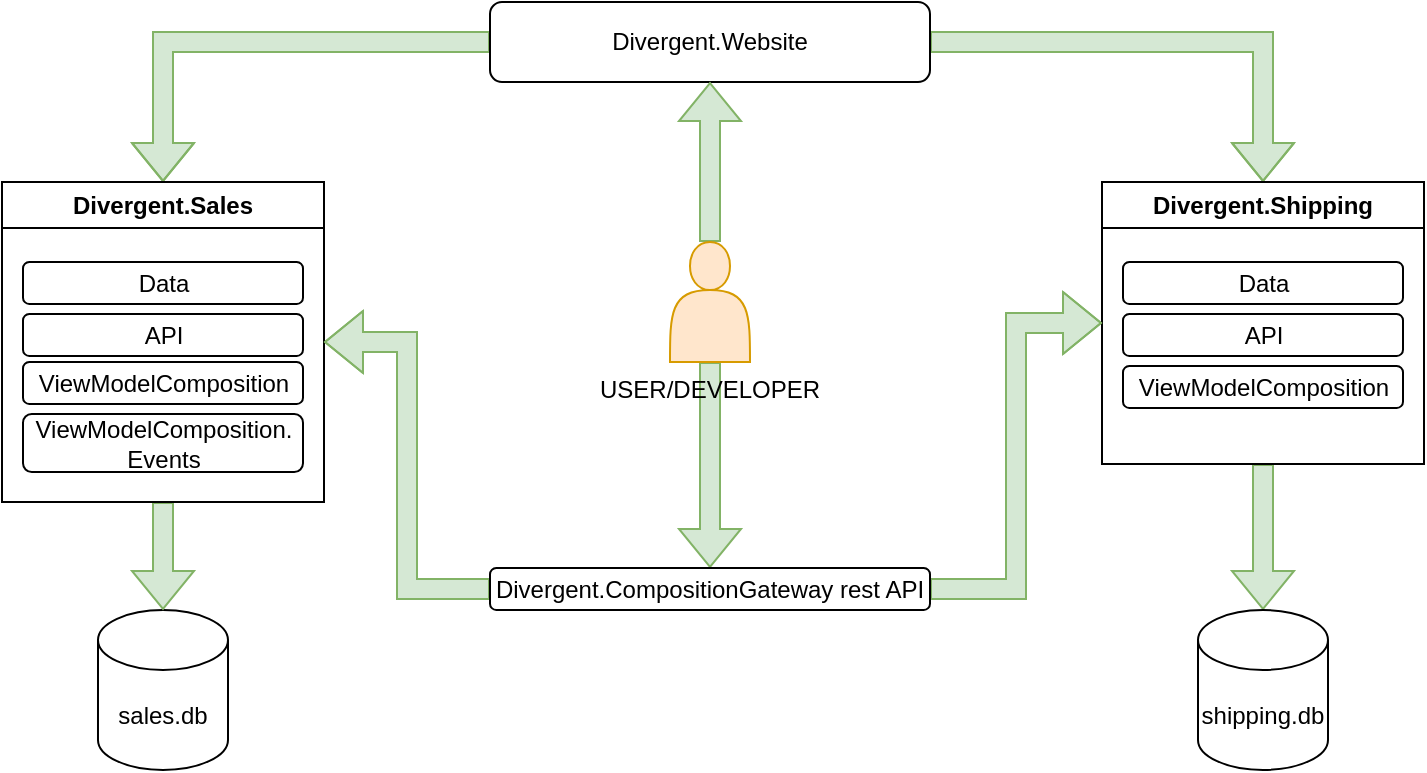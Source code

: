 <mxfile version="20.8.10" type="device" pages="5"><diagram id="C5RBs43oDa-KdzZeNtuy" name="Application Architecture"><mxGraphModel dx="2074" dy="1196" grid="1" gridSize="10" guides="1" tooltips="1" connect="1" arrows="1" fold="1" page="1" pageScale="1" pageWidth="1169" pageHeight="827" math="0" shadow="0"><root><mxCell id="WIyWlLk6GJQsqaUBKTNV-0"/><mxCell id="WIyWlLk6GJQsqaUBKTNV-1" parent="WIyWlLk6GJQsqaUBKTNV-0"/><mxCell id="xVGC0Xj4X_qUlQv5Wwyc-113" style="edgeStyle=orthogonalEdgeStyle;shape=flexArrow;rounded=0;orthogonalLoop=1;jettySize=auto;html=1;fillColor=#d5e8d4;strokeColor=#82b366;entryX=0.5;entryY=0;entryDx=0;entryDy=0;" edge="1" parent="WIyWlLk6GJQsqaUBKTNV-1" source="JH7qz3V1-XmvCWTHWMax-0" target="xVGC0Xj4X_qUlQv5Wwyc-3"><mxGeometry relative="1" as="geometry"><mxPoint x="389" y="322" as="targetPoint"/></mxGeometry></mxCell><mxCell id="xVGC0Xj4X_qUlQv5Wwyc-114" style="edgeStyle=orthogonalEdgeStyle;shape=flexArrow;rounded=0;orthogonalLoop=1;jettySize=auto;html=1;fillColor=#d5e8d4;strokeColor=#82b366;entryX=0.5;entryY=0;entryDx=0;entryDy=0;" edge="1" parent="WIyWlLk6GJQsqaUBKTNV-1" source="JH7qz3V1-XmvCWTHWMax-0" target="xVGC0Xj4X_qUlQv5Wwyc-20"><mxGeometry relative="1" as="geometry"><mxPoint x="779" y="322" as="targetPoint"/></mxGeometry></mxCell><mxCell id="JH7qz3V1-XmvCWTHWMax-0" value="Divergent.Website" style="rounded=1;whiteSpace=wrap;html=1;fontSize=12;glass=0;strokeWidth=1;shadow=0;" vertex="1" parent="WIyWlLk6GJQsqaUBKTNV-1"><mxGeometry x="473" y="222" width="220" height="40" as="geometry"/></mxCell><mxCell id="JH7qz3V1-XmvCWTHWMax-8" value="sales.db" style="shape=cylinder3;whiteSpace=wrap;html=1;boundedLbl=1;backgroundOutline=1;size=15;" vertex="1" parent="WIyWlLk6GJQsqaUBKTNV-1"><mxGeometry x="277" y="526" width="65" height="80" as="geometry"/></mxCell><mxCell id="xVGC0Xj4X_qUlQv5Wwyc-118" style="edgeStyle=orthogonalEdgeStyle;shape=flexArrow;rounded=0;orthogonalLoop=1;jettySize=auto;html=1;entryX=0.5;entryY=0;entryDx=0;entryDy=0;fillColor=#d5e8d4;strokeColor=#82b366;" edge="1" parent="WIyWlLk6GJQsqaUBKTNV-1" source="JH7qz3V1-XmvCWTHWMax-88" target="xVGC0Xj4X_qUlQv5Wwyc-111"><mxGeometry relative="1" as="geometry"/></mxCell><mxCell id="xVGC0Xj4X_qUlQv5Wwyc-119" style="edgeStyle=orthogonalEdgeStyle;shape=flexArrow;rounded=0;orthogonalLoop=1;jettySize=auto;html=1;entryX=0.5;entryY=1;entryDx=0;entryDy=0;fillColor=#d5e8d4;strokeColor=#82b366;" edge="1" parent="WIyWlLk6GJQsqaUBKTNV-1" source="JH7qz3V1-XmvCWTHWMax-88" target="JH7qz3V1-XmvCWTHWMax-0"><mxGeometry relative="1" as="geometry"/></mxCell><mxCell id="JH7qz3V1-XmvCWTHWMax-88" value="USER/DEVELOPER" style="shape=actor;whiteSpace=wrap;html=1;shadow=0;fillColor=#ffe6cc;strokeColor=#d79b00;labelPosition=center;verticalLabelPosition=bottom;align=center;verticalAlign=top;" vertex="1" parent="WIyWlLk6GJQsqaUBKTNV-1"><mxGeometry x="563" y="342" width="40" height="60" as="geometry"/></mxCell><mxCell id="xVGC0Xj4X_qUlQv5Wwyc-106" style="edgeStyle=orthogonalEdgeStyle;shape=flexArrow;rounded=0;orthogonalLoop=1;jettySize=auto;html=1;entryX=0.5;entryY=0;entryDx=0;entryDy=0;entryPerimeter=0;fillColor=#d5e8d4;strokeColor=#82b366;" edge="1" parent="WIyWlLk6GJQsqaUBKTNV-1" source="xVGC0Xj4X_qUlQv5Wwyc-3" target="JH7qz3V1-XmvCWTHWMax-8"><mxGeometry relative="1" as="geometry"/></mxCell><mxCell id="xVGC0Xj4X_qUlQv5Wwyc-3" value="Divergent.Sales" style="swimlane;whiteSpace=wrap;html=1;shadow=0;fillColor=none;" vertex="1" parent="WIyWlLk6GJQsqaUBKTNV-1"><mxGeometry x="229" y="312" width="161" height="160" as="geometry"/></mxCell><mxCell id="xVGC0Xj4X_qUlQv5Wwyc-0" value="Data" style="rounded=1;whiteSpace=wrap;html=1;fontSize=12;glass=0;strokeWidth=1;shadow=0;" vertex="1" parent="xVGC0Xj4X_qUlQv5Wwyc-3"><mxGeometry x="10.5" y="40" width="140" height="21" as="geometry"/></mxCell><mxCell id="xVGC0Xj4X_qUlQv5Wwyc-109" value="API" style="rounded=1;whiteSpace=wrap;html=1;fontSize=12;glass=0;strokeWidth=1;shadow=0;" vertex="1" parent="xVGC0Xj4X_qUlQv5Wwyc-3"><mxGeometry x="10.5" y="66" width="140" height="21" as="geometry"/></mxCell><mxCell id="xVGC0Xj4X_qUlQv5Wwyc-121" value="ViewModelComposition" style="rounded=1;whiteSpace=wrap;html=1;fontSize=12;glass=0;strokeWidth=1;shadow=0;" vertex="1" parent="xVGC0Xj4X_qUlQv5Wwyc-3"><mxGeometry x="10.5" y="90" width="140" height="21" as="geometry"/></mxCell><mxCell id="xVGC0Xj4X_qUlQv5Wwyc-122" value="ViewModelComposition.&lt;br&gt;Events" style="rounded=1;whiteSpace=wrap;html=1;fontSize=12;glass=0;strokeWidth=1;shadow=0;" vertex="1" parent="xVGC0Xj4X_qUlQv5Wwyc-3"><mxGeometry x="10.5" y="116" width="140" height="29" as="geometry"/></mxCell><mxCell id="xVGC0Xj4X_qUlQv5Wwyc-105" style="edgeStyle=orthogonalEdgeStyle;shape=flexArrow;rounded=0;orthogonalLoop=1;jettySize=auto;html=1;entryX=0.5;entryY=0;entryDx=0;entryDy=0;entryPerimeter=0;fillColor=#d5e8d4;strokeColor=#82b366;" edge="1" parent="WIyWlLk6GJQsqaUBKTNV-1" source="xVGC0Xj4X_qUlQv5Wwyc-20" target="xVGC0Xj4X_qUlQv5Wwyc-104"><mxGeometry relative="1" as="geometry"/></mxCell><mxCell id="xVGC0Xj4X_qUlQv5Wwyc-20" value="Divergent.Shipping" style="swimlane;whiteSpace=wrap;html=1;shadow=0;fillColor=none;" vertex="1" parent="WIyWlLk6GJQsqaUBKTNV-1"><mxGeometry x="779" y="312" width="161" height="141" as="geometry"/></mxCell><mxCell id="xVGC0Xj4X_qUlQv5Wwyc-36" value="Data" style="rounded=1;whiteSpace=wrap;html=1;fontSize=12;glass=0;strokeWidth=1;shadow=0;" vertex="1" parent="xVGC0Xj4X_qUlQv5Wwyc-20"><mxGeometry x="10.5" y="40" width="140" height="21" as="geometry"/></mxCell><mxCell id="xVGC0Xj4X_qUlQv5Wwyc-110" value="API" style="rounded=1;whiteSpace=wrap;html=1;fontSize=12;glass=0;strokeWidth=1;shadow=0;" vertex="1" parent="xVGC0Xj4X_qUlQv5Wwyc-20"><mxGeometry x="10.5" y="66" width="140" height="21" as="geometry"/></mxCell><mxCell id="xVGC0Xj4X_qUlQv5Wwyc-120" value="ViewModelComposition" style="rounded=1;whiteSpace=wrap;html=1;fontSize=12;glass=0;strokeWidth=1;shadow=0;" vertex="1" parent="xVGC0Xj4X_qUlQv5Wwyc-20"><mxGeometry x="10.5" y="92" width="140" height="21" as="geometry"/></mxCell><mxCell id="xVGC0Xj4X_qUlQv5Wwyc-104" value="shipping.db" style="shape=cylinder3;whiteSpace=wrap;html=1;boundedLbl=1;backgroundOutline=1;size=15;" vertex="1" parent="WIyWlLk6GJQsqaUBKTNV-1"><mxGeometry x="827" y="526" width="65" height="80" as="geometry"/></mxCell><mxCell id="xVGC0Xj4X_qUlQv5Wwyc-116" style="edgeStyle=orthogonalEdgeStyle;shape=flexArrow;rounded=0;orthogonalLoop=1;jettySize=auto;html=1;entryX=0;entryY=0.5;entryDx=0;entryDy=0;fillColor=#d5e8d4;strokeColor=#82b366;" edge="1" parent="WIyWlLk6GJQsqaUBKTNV-1" source="xVGC0Xj4X_qUlQv5Wwyc-111" target="xVGC0Xj4X_qUlQv5Wwyc-20"><mxGeometry relative="1" as="geometry"><Array as="points"><mxPoint x="736" y="516"/><mxPoint x="736" y="383"/></Array></mxGeometry></mxCell><mxCell id="xVGC0Xj4X_qUlQv5Wwyc-117" style="edgeStyle=orthogonalEdgeStyle;shape=flexArrow;rounded=0;orthogonalLoop=1;jettySize=auto;html=1;entryX=1;entryY=0.5;entryDx=0;entryDy=0;fillColor=#d5e8d4;strokeColor=#82b366;" edge="1" parent="WIyWlLk6GJQsqaUBKTNV-1" source="xVGC0Xj4X_qUlQv5Wwyc-111" target="xVGC0Xj4X_qUlQv5Wwyc-3"><mxGeometry relative="1" as="geometry"/></mxCell><mxCell id="xVGC0Xj4X_qUlQv5Wwyc-111" value="Divergent.CompositionGateway rest API" style="rounded=1;whiteSpace=wrap;html=1;fontSize=12;glass=0;strokeWidth=1;shadow=0;" vertex="1" parent="WIyWlLk6GJQsqaUBKTNV-1"><mxGeometry x="473" y="505" width="220" height="21" as="geometry"/></mxCell></root></mxGraphModel></diagram><diagram id="ybwsx6XcazJLmeQxUQsM" name="Requirements Architecture DevOps"><mxGraphModel dx="1430" dy="825" grid="1" gridSize="10" guides="1" tooltips="1" connect="1" arrows="1" fold="1" page="1" pageScale="1" pageWidth="1169" pageHeight="827" math="0" shadow="0"><root><mxCell id="0"/><mxCell id="1" parent="0"/><mxCell id="HPKwn2vEbgQPjOjoDD9u-16" style="rounded=0;orthogonalLoop=1;jettySize=auto;html=1;entryX=0.027;entryY=0.48;entryDx=0;entryDy=0;entryPerimeter=0;" edge="1" parent="1" source="vXIfD7xQq1M68Omt5hCp-5" target="HPKwn2vEbgQPjOjoDD9u-13"><mxGeometry relative="1" as="geometry"/></mxCell><mxCell id="HPKwn2vEbgQPjOjoDD9u-22" style="edgeStyle=none;rounded=0;orthogonalLoop=1;jettySize=auto;html=1;" edge="1" parent="1" source="vXIfD7xQq1M68Omt5hCp-5" target="HPKwn2vEbgQPjOjoDD9u-12"><mxGeometry relative="1" as="geometry"/></mxCell><mxCell id="HPKwn2vEbgQPjOjoDD9u-36" style="edgeStyle=none;rounded=0;orthogonalLoop=1;jettySize=auto;html=1;" edge="1" parent="1" source="vXIfD7xQq1M68Omt5hCp-5" target="HPKwn2vEbgQPjOjoDD9u-20"><mxGeometry relative="1" as="geometry"/></mxCell><mxCell id="HPKwn2vEbgQPjOjoDD9u-37" style="edgeStyle=none;rounded=0;orthogonalLoop=1;jettySize=auto;html=1;" edge="1" parent="1" source="vXIfD7xQq1M68Omt5hCp-5" target="HPKwn2vEbgQPjOjoDD9u-19"><mxGeometry relative="1" as="geometry"/></mxCell><mxCell id="vXIfD7xQq1M68Omt5hCp-5" value="Devops" style="aspect=fixed;html=1;points=[];align=center;image;fontSize=12;image=img/lib/azure2/devops/Azure_DevOps.svg;shadow=0;fillColor=none;labelPosition=center;verticalLabelPosition=top;verticalAlign=bottom;" vertex="1" parent="1"><mxGeometry x="395" y="122" width="64" height="64" as="geometry"/></mxCell><mxCell id="HPKwn2vEbgQPjOjoDD9u-3" value="MC_AKS Resource Group" style="swimlane;whiteSpace=wrap;html=1;shadow=0;fillColor=none;" vertex="1" parent="1"><mxGeometry x="805" y="319.75" width="240" height="180" as="geometry"/></mxCell><mxCell id="vXIfD7xQq1M68Omt5hCp-6" value="AKS" style="aspect=fixed;html=1;points=[];align=center;image;fontSize=12;image=img/lib/azure2/containers/Kubernetes_Services.svg;shadow=0;fillColor=none;labelPosition=center;verticalLabelPosition=top;verticalAlign=bottom;" vertex="1" parent="HPKwn2vEbgQPjOjoDD9u-3"><mxGeometry x="86" y="68.5" width="68" height="60" as="geometry"/></mxCell><mxCell id="HPKwn2vEbgQPjOjoDD9u-1" value="" style="aspect=fixed;html=1;points=[];align=center;image;fontSize=12;image=img/lib/azure2/general/Resource_Groups.svg;shadow=0;fillColor=none;" vertex="1" parent="HPKwn2vEbgQPjOjoDD9u-3"><mxGeometry x="1" width="21.25" height="20" as="geometry"/></mxCell><mxCell id="HPKwn2vEbgQPjOjoDD9u-9" value="Container Registry Resource Group" style="swimlane;whiteSpace=wrap;html=1;shadow=0;fillColor=none;" vertex="1" parent="1"><mxGeometry x="805" y="511.75" width="240" height="180" as="geometry"/></mxCell><mxCell id="HPKwn2vEbgQPjOjoDD9u-11" value="" style="aspect=fixed;html=1;points=[];align=center;image;fontSize=12;image=img/lib/azure2/general/Resource_Groups.svg;shadow=0;fillColor=none;" vertex="1" parent="HPKwn2vEbgQPjOjoDD9u-9"><mxGeometry x="1" width="21.25" height="20" as="geometry"/></mxCell><mxCell id="vXIfD7xQq1M68Omt5hCp-7" value="Container Registry" style="aspect=fixed;html=1;points=[];align=center;image;fontSize=12;image=img/lib/azure2/containers/Container_Registries.svg;shadow=0;fillColor=none;" vertex="1" parent="HPKwn2vEbgQPjOjoDD9u-9"><mxGeometry x="86" y="59.5" width="68" height="61" as="geometry"/></mxCell><mxCell id="HPKwn2vEbgQPjOjoDD9u-25" style="edgeStyle=none;rounded=0;orthogonalLoop=1;jettySize=auto;html=1;entryX=0;entryY=0.5;entryDx=0;entryDy=0;" edge="1" parent="1" source="HPKwn2vEbgQPjOjoDD9u-12" target="HPKwn2vEbgQPjOjoDD9u-24"><mxGeometry relative="1" as="geometry"/></mxCell><mxCell id="HPKwn2vEbgQPjOjoDD9u-12" value="Terraform Pipeline&lt;br&gt;Resource Deployment" style="sketch=0;outlineConnect=0;fontColor=#232F3E;gradientColor=none;fillColor=#3F8624;strokeColor=none;dashed=0;verticalLabelPosition=middle;verticalAlign=middle;align=right;html=1;fontSize=12;fontStyle=0;aspect=fixed;pointerEvents=1;shape=mxgraph.aws4.iot_analytics_pipeline;shadow=0;labelPosition=left;" vertex="1" parent="1"><mxGeometry x="399.43" y="260.75" width="55.71" height="30" as="geometry"/></mxCell><mxCell id="HPKwn2vEbgQPjOjoDD9u-13" value="Service Connection" style="aspect=fixed;html=1;points=[];align=left;image;fontSize=12;image=img/lib/azure2/identity/App_Registrations.svg;shadow=0;fillColor=none;labelPosition=right;verticalLabelPosition=middle;verticalAlign=middle;" vertex="1" parent="1"><mxGeometry x="815" y="136" width="36.91" height="37.5" as="geometry"/></mxCell><mxCell id="HPKwn2vEbgQPjOjoDD9u-18" style="edgeStyle=none;rounded=0;orthogonalLoop=1;jettySize=auto;html=1;" edge="1" parent="1" source="HPKwn2vEbgQPjOjoDD9u-14"><mxGeometry relative="1" as="geometry"><mxPoint x="833" y="168.25" as="targetPoint"/></mxGeometry></mxCell><mxCell id="HPKwn2vEbgQPjOjoDD9u-14" value="Service Principle" style="aspect=fixed;html=1;points=[];align=left;image;fontSize=12;image=img/lib/azure2/security/Keys.svg;shadow=0;fillColor=none;labelPosition=right;verticalLabelPosition=middle;verticalAlign=middle;" vertex="1" parent="1"><mxGeometry x="814.73" y="188.25" width="37.18" height="39.25" as="geometry"/></mxCell><mxCell id="HPKwn2vEbgQPjOjoDD9u-33" style="edgeStyle=none;rounded=0;orthogonalLoop=1;jettySize=auto;html=1;entryX=0;entryY=0.5;entryDx=0;entryDy=0;" edge="1" parent="1" source="HPKwn2vEbgQPjOjoDD9u-19" target="HPKwn2vEbgQPjOjoDD9u-30"><mxGeometry relative="1" as="geometry"/></mxCell><mxCell id="HPKwn2vEbgQPjOjoDD9u-19" value="Container Pipeline&amp;nbsp;&lt;br&gt;Build and Push to Container Registry" style="sketch=0;outlineConnect=0;fontColor=#232F3E;gradientColor=none;fillColor=#3F8624;strokeColor=none;dashed=0;verticalLabelPosition=middle;verticalAlign=middle;align=right;html=1;fontSize=12;fontStyle=0;aspect=fixed;pointerEvents=1;shape=mxgraph.aws4.iot_analytics_pipeline;shadow=0;labelPosition=left;" vertex="1" parent="1"><mxGeometry x="399.14" y="595.75" width="55.71" height="30" as="geometry"/></mxCell><mxCell id="HPKwn2vEbgQPjOjoDD9u-38" style="edgeStyle=none;rounded=0;orthogonalLoop=1;jettySize=auto;html=1;entryX=-0.015;entryY=0.333;entryDx=0;entryDy=0;entryPerimeter=0;" edge="1" parent="1" source="HPKwn2vEbgQPjOjoDD9u-20" target="vXIfD7xQq1M68Omt5hCp-6"><mxGeometry relative="1" as="geometry"/></mxCell><mxCell id="HPKwn2vEbgQPjOjoDD9u-20" value="Helm Chart Pipeline&lt;br&gt;Deployment to AKS" style="sketch=0;outlineConnect=0;fontColor=#232F3E;gradientColor=none;fillColor=#3F8624;strokeColor=none;dashed=0;verticalLabelPosition=middle;verticalAlign=middle;align=right;html=1;fontSize=12;fontStyle=0;aspect=fixed;pointerEvents=1;shape=mxgraph.aws4.iot_analytics_pipeline;shadow=0;labelPosition=left;" vertex="1" parent="1"><mxGeometry x="399.43" y="394.75" width="55.71" height="30" as="geometry"/></mxCell><mxCell id="HPKwn2vEbgQPjOjoDD9u-41" value="Create/Deploy/Update" style="edgeStyle=orthogonalEdgeStyle;rounded=0;orthogonalLoop=1;jettySize=auto;html=1;entryX=1;entryY=0.5;entryDx=0;entryDy=0;" edge="1" parent="1" source="HPKwn2vEbgQPjOjoDD9u-24" target="HPKwn2vEbgQPjOjoDD9u-3"><mxGeometry x="-0.258" relative="1" as="geometry"><mxPoint as="offset"/></mxGeometry></mxCell><mxCell id="HPKwn2vEbgQPjOjoDD9u-42" value="Create/Deploy/Update" style="edgeStyle=orthogonalEdgeStyle;rounded=0;orthogonalLoop=1;jettySize=auto;html=1;exitX=1;exitY=0.25;exitDx=0;exitDy=0;entryX=1;entryY=0.5;entryDx=0;entryDy=0;" edge="1" parent="1" source="HPKwn2vEbgQPjOjoDD9u-24" target="HPKwn2vEbgQPjOjoDD9u-9"><mxGeometry x="-0.466" relative="1" as="geometry"><Array as="points"><mxPoint x="1075" y="261.25"/><mxPoint x="1075" y="602.25"/></Array><mxPoint as="offset"/></mxGeometry></mxCell><mxCell id="HPKwn2vEbgQPjOjoDD9u-24" value="Deploy Resources&lt;br style=&quot;border-color: var(--border-color); font-size: 11px;&quot;&gt;&lt;span style=&quot;font-size: 11px; background-color: rgb(255, 255, 255);&quot;&gt;Resource Groups&lt;/span&gt;&lt;br style=&quot;border-color: var(--border-color); font-size: 11px;&quot;&gt;&lt;span style=&quot;font-size: 11px; background-color: rgb(255, 255, 255);&quot;&gt;AKS&lt;br&gt;Container Registry&lt;br&gt;&lt;/span&gt;" style="rounded=1;whiteSpace=wrap;html=1;fontSize=12;glass=0;strokeWidth=1;shadow=0;arcSize=0;align=left;" vertex="1" parent="1"><mxGeometry x="545" y="245.75" width="137" height="60" as="geometry"/></mxCell><mxCell id="HPKwn2vEbgQPjOjoDD9u-35" style="edgeStyle=none;rounded=0;orthogonalLoop=1;jettySize=auto;html=1;entryX=-0.015;entryY=0.648;entryDx=0;entryDy=0;entryPerimeter=0;" edge="1" parent="1" source="HPKwn2vEbgQPjOjoDD9u-30" target="vXIfD7xQq1M68Omt5hCp-7"><mxGeometry relative="1" as="geometry"/></mxCell><mxCell id="HPKwn2vEbgQPjOjoDD9u-30" value="Container Images" style="swimlane;whiteSpace=wrap;html=1;shadow=0;fillColor=none;" vertex="1" parent="1"><mxGeometry x="525" y="515.75" width="220" height="190" as="geometry"/></mxCell><mxCell id="joirAHRG3GDX85KuoyOv-9" value="Divergent.Shipping" style="aspect=fixed;html=1;points=[];align=left;image;fontSize=12;image=img/lib/azure2/containers/Container_Instances.svg;shadow=0;fillColor=none;labelPosition=right;verticalLabelPosition=middle;verticalAlign=middle;" vertex="1" parent="HPKwn2vEbgQPjOjoDD9u-30"><mxGeometry x="11.01" y="72.5" width="27.82" height="30" as="geometry"/></mxCell><mxCell id="joirAHRG3GDX85KuoyOv-10" value="Divergent.CompositionGateway" style="aspect=fixed;html=1;points=[];align=left;image;fontSize=12;image=img/lib/azure2/containers/Container_Instances.svg;shadow=0;fillColor=none;labelPosition=right;verticalLabelPosition=middle;verticalAlign=middle;" vertex="1" parent="HPKwn2vEbgQPjOjoDD9u-30"><mxGeometry x="11.0" y="32.5" width="27.83" height="30" as="geometry"/></mxCell><mxCell id="joirAHRG3GDX85KuoyOv-11" value="Divergent.Website" style="aspect=fixed;html=1;points=[];align=left;image;fontSize=12;image=img/lib/azure2/containers/Container_Instances.svg;shadow=0;fillColor=none;labelPosition=right;verticalLabelPosition=middle;verticalAlign=middle;" vertex="1" parent="HPKwn2vEbgQPjOjoDD9u-30"><mxGeometry x="11.0" y="152.5" width="27.83" height="30" as="geometry"/></mxCell><mxCell id="joirAHRG3GDX85KuoyOv-12" value="Divergent.Sales" style="aspect=fixed;html=1;points=[];align=left;image;fontSize=12;image=img/lib/azure2/containers/Container_Instances.svg;shadow=0;fillColor=none;labelPosition=right;verticalLabelPosition=middle;verticalAlign=middle;" vertex="1" parent="HPKwn2vEbgQPjOjoDD9u-30"><mxGeometry x="11.01" y="112.5" width="27.83" height="30" as="geometry"/></mxCell><mxCell id="rYDg3qCMjvMKD3_ghlpW-7" style="edgeStyle=orthogonalEdgeStyle;rounded=0;orthogonalLoop=1;jettySize=auto;html=1;" edge="1" parent="1" source="rYDg3qCMjvMKD3_ghlpW-6" target="vXIfD7xQq1M68Omt5hCp-5"><mxGeometry relative="1" as="geometry"/></mxCell><mxCell id="rYDg3qCMjvMKD3_ghlpW-6" value="Code Repo" style="verticalLabelPosition=bottom;html=1;verticalAlign=top;align=center;strokeColor=none;fillColor=#00BEF2;shape=mxgraph.azure.code_file;pointerEvents=1;shadow=0;" vertex="1" parent="1"><mxGeometry x="135" y="129.75" width="47.5" height="50" as="geometry"/></mxCell></root></mxGraphModel></diagram><diagram id="ccdEtuqhnovzdp6xbjFn" name="Requirements Architecture Operational"><mxGraphModel dx="6404" dy="997" grid="1" gridSize="10" guides="1" tooltips="1" connect="1" arrows="1" fold="1" page="1" pageScale="1" pageWidth="1169" pageHeight="827" math="0" shadow="0"><root><mxCell id="0"/><mxCell id="1" parent="0"/><mxCell id="7WjSBJ8bnJzOawFXau1h-16" style="edgeStyle=orthogonalEdgeStyle;rounded=0;orthogonalLoop=1;jettySize=auto;html=1;entryX=0;entryY=0.5;entryDx=0;entryDy=0;" edge="1" parent="1" source="IfjY1CChx8aG2IvXSds9-2" target="7WjSBJ8bnJzOawFXau1h-1"><mxGeometry relative="1" as="geometry"/></mxCell><mxCell id="7WjSBJ8bnJzOawFXau1h-17" style="edgeStyle=orthogonalEdgeStyle;rounded=0;orthogonalLoop=1;jettySize=auto;html=1;entryX=0;entryY=0.5;entryDx=0;entryDy=0;" edge="1" parent="1" source="IfjY1CChx8aG2IvXSds9-2" target="7WjSBJ8bnJzOawFXau1h-10"><mxGeometry relative="1" as="geometry"/></mxCell><mxCell id="7WjSBJ8bnJzOawFXau1h-18" style="edgeStyle=orthogonalEdgeStyle;rounded=0;orthogonalLoop=1;jettySize=auto;html=1;entryX=0;entryY=0.5;entryDx=0;entryDy=0;" edge="1" parent="1" source="IfjY1CChx8aG2IvXSds9-2" target="7WjSBJ8bnJzOawFXau1h-12"><mxGeometry relative="1" as="geometry"/></mxCell><mxCell id="7WjSBJ8bnJzOawFXau1h-19" style="edgeStyle=orthogonalEdgeStyle;rounded=0;orthogonalLoop=1;jettySize=auto;html=1;entryX=0;entryY=0.5;entryDx=0;entryDy=0;" edge="1" parent="1" source="IfjY1CChx8aG2IvXSds9-2" target="7WjSBJ8bnJzOawFXau1h-14"><mxGeometry relative="1" as="geometry"/></mxCell><mxCell id="IfjY1CChx8aG2IvXSds9-2" value="AKS" style="aspect=fixed;html=1;points=[];align=center;image;fontSize=12;image=img/lib/azure2/containers/Kubernetes_Services.svg;shadow=0;fillColor=none;labelPosition=center;verticalLabelPosition=top;verticalAlign=bottom;" vertex="1" parent="1"><mxGeometry x="-4308" y="438" width="68" height="60" as="geometry"/></mxCell><mxCell id="mXDqQAig_ot7o6UoZGnI-2" value="AKS Image Pull" style="edgeStyle=orthogonalEdgeStyle;rounded=0;orthogonalLoop=1;jettySize=auto;html=1;entryX=-0.059;entryY=0.5;entryDx=0;entryDy=0;entryPerimeter=0;" edge="1" parent="1" source="mXDqQAig_ot7o6UoZGnI-1" target="IfjY1CChx8aG2IvXSds9-2"><mxGeometry relative="1" as="geometry"/></mxCell><mxCell id="mXDqQAig_ot7o6UoZGnI-1" value="Container Registry" style="aspect=fixed;html=1;points=[];align=center;image;fontSize=12;image=img/lib/azure2/containers/Container_Registries.svg;shadow=0;fillColor=none;" vertex="1" parent="1"><mxGeometry x="-4538" y="437" width="68" height="61" as="geometry"/></mxCell><mxCell id="7WjSBJ8bnJzOawFXau1h-1" value="Divergent.Website Deployment" style="swimlane;whiteSpace=wrap;html=1;shadow=0;fillColor=none;" vertex="1" parent="1"><mxGeometry x="-3955" y="223" width="245" height="100" as="geometry"/></mxCell><mxCell id="wKBUQZROMHpkz9ky0sqY-3" value="http://+:11493/orders" style="aspect=fixed;html=1;points=[];align=left;image;fontSize=12;image=img/lib/azure2/containers/Container_Instances.svg;shadow=0;fillColor=none;labelPosition=right;verticalLabelPosition=middle;verticalAlign=middle;" vertex="1" parent="7WjSBJ8bnJzOawFXau1h-1"><mxGeometry x="11" y="32.5" width="27.83" height="30" as="geometry"/></mxCell><mxCell id="7WjSBJ8bnJzOawFXau1h-10" value="Divergent.CompositionGateway Deployment" style="swimlane;whiteSpace=wrap;html=1;shadow=0;fillColor=none;" vertex="1" parent="1"><mxGeometry x="-3954.99" y="353" width="294.99" height="100" as="geometry"/></mxCell><mxCell id="wKBUQZROMHpkz9ky0sqY-2" value="http://+:4457/orders" style="aspect=fixed;html=1;points=[];align=left;image;fontSize=12;image=img/lib/azure2/containers/Container_Instances.svg;shadow=0;fillColor=none;labelPosition=right;verticalLabelPosition=middle;verticalAlign=middle;" vertex="1" parent="7WjSBJ8bnJzOawFXau1h-10"><mxGeometry x="10.99" y="35" width="27.83" height="30" as="geometry"/></mxCell><mxCell id="7WjSBJ8bnJzOawFXau1h-12" value="Divergent.Shipping&amp;nbsp;Deployment" style="swimlane;whiteSpace=wrap;html=1;shadow=0;fillColor=none;" vertex="1" parent="1"><mxGeometry x="-3954.99" y="483" width="294.99" height="100" as="geometry"/></mxCell><mxCell id="wKBUQZROMHpkz9ky0sqY-1" value="http://+:20296/api/shipments/order/{id}" style="aspect=fixed;html=1;points=[];align=left;image;fontSize=12;image=img/lib/azure2/containers/Container_Instances.svg;shadow=0;fillColor=none;labelPosition=right;verticalLabelPosition=middle;verticalAlign=middle;" vertex="1" parent="7WjSBJ8bnJzOawFXau1h-12"><mxGeometry x="10.99" y="35" width="27.82" height="30" as="geometry"/></mxCell><mxCell id="2QU95bG6j8eudEcBgX1a-3" value="financedb" style="strokeWidth=2;html=1;shape=mxgraph.flowchart.database;whiteSpace=wrap;shadow=0;fontSize=9;fillColor=none;labelPosition=right;verticalLabelPosition=middle;align=left;verticalAlign=middle;" vertex="1" parent="7WjSBJ8bnJzOawFXau1h-12"><mxGeometry x="38.81" y="67" width="16" height="20" as="geometry"/></mxCell><mxCell id="Ojuo4fWSuaOPHQeiJ76Q-1" value="Stateful set" style="text;html=1;align=center;verticalAlign=middle;resizable=0;points=[];autosize=1;strokeColor=none;fillColor=none;fontSize=8;" vertex="1" parent="7WjSBJ8bnJzOawFXau1h-12"><mxGeometry x="144.99" y="67" width="60" height="20" as="geometry"/></mxCell><mxCell id="7WjSBJ8bnJzOawFXau1h-14" value="Divergent.Sales&amp;nbsp;Deployment" style="swimlane;whiteSpace=wrap;html=1;shadow=0;fillColor=none;" vertex="1" parent="1"><mxGeometry x="-3955" y="613" width="285" height="100" as="geometry"/></mxCell><mxCell id="wKBUQZROMHpkz9ky0sqY-4" value="http://+:20295/api/orders/{id}" style="aspect=fixed;html=1;points=[];align=left;image;fontSize=12;image=img/lib/azure2/containers/Container_Instances.svg;shadow=0;fillColor=none;labelPosition=right;verticalLabelPosition=middle;verticalAlign=middle;" vertex="1" parent="7WjSBJ8bnJzOawFXau1h-14"><mxGeometry x="10.99" y="35" width="27.83" height="30" as="geometry"/></mxCell><mxCell id="2QU95bG6j8eudEcBgX1a-4" value="salesdb" style="strokeWidth=2;html=1;shape=mxgraph.flowchart.database;whiteSpace=wrap;shadow=0;fontSize=9;fillColor=none;labelPosition=right;verticalLabelPosition=middle;align=left;verticalAlign=middle;" vertex="1" parent="7WjSBJ8bnJzOawFXau1h-14"><mxGeometry x="38.83" y="67" width="16" height="20" as="geometry"/></mxCell><mxCell id="Ojuo4fWSuaOPHQeiJ76Q-2" value="Stateful set" style="text;html=1;align=center;verticalAlign=middle;resizable=0;points=[];autosize=1;strokeColor=none;fillColor=none;fontSize=8;" vertex="1" parent="7WjSBJ8bnJzOawFXau1h-14"><mxGeometry x="145" y="65" width="60" height="20" as="geometry"/></mxCell><mxCell id="2QU95bG6j8eudEcBgX1a-2" style="edgeStyle=orthogonalEdgeStyle;rounded=0;orthogonalLoop=1;jettySize=auto;html=1;entryX=0.471;entryY=0.983;entryDx=0;entryDy=0;entryPerimeter=0;fontSize=9;" edge="1" parent="1" source="2QU95bG6j8eudEcBgX1a-1" target="IfjY1CChx8aG2IvXSds9-2"><mxGeometry relative="1" as="geometry"/></mxCell><mxCell id="2QU95bG6j8eudEcBgX1a-1" value="Helm Chart Pipeline&lt;br&gt;Deployment to AKS" style="sketch=0;outlineConnect=0;fontColor=#232F3E;gradientColor=none;fillColor=#3F8624;strokeColor=none;dashed=0;verticalLabelPosition=middle;verticalAlign=middle;align=right;html=1;fontSize=12;fontStyle=0;aspect=fixed;pointerEvents=1;shape=mxgraph.aws4.iot_analytics_pipeline;shadow=0;labelPosition=left;" vertex="1" parent="1"><mxGeometry x="-4525.71" y="570" width="55.71" height="30" as="geometry"/></mxCell><mxCell id="UgbFw3dUM1IqTnsrdmpG-18" style="edgeStyle=elbowEdgeStyle;rounded=0;orthogonalLoop=1;jettySize=auto;html=1;entryX=-0.091;entryY=0.433;entryDx=0;entryDy=0;entryPerimeter=0;fontSize=8;" edge="1" parent="1" source="UgbFw3dUM1IqTnsrdmpG-2" target="UgbFw3dUM1IqTnsrdmpG-17"><mxGeometry relative="1" as="geometry"><Array as="points"><mxPoint x="-3970" y="162"/><mxPoint x="-3860" y="180"/></Array></mxGeometry></mxCell><mxCell id="UgbFw3dUM1IqTnsrdmpG-2" value="User/Customer" style="sketch=0;html=1;dashed=0;whitespace=wrap;fillColor=#2875E2;strokeColor=#ffffff;points=[[0.005,0.63,0],[0.1,0.2,0],[0.9,0.2,0],[0.5,0,0],[0.995,0.63,0],[0.72,0.99,0],[0.5,1,0],[0.28,0.99,0]];verticalLabelPosition=top;align=center;verticalAlign=bottom;shape=mxgraph.kubernetes.icon;prIcon=user;shadow=0;labelPosition=center;" vertex="1" parent="1"><mxGeometry x="-4091" y="140" width="50" height="48" as="geometry"/></mxCell><mxCell id="UgbFw3dUM1IqTnsrdmpG-7" style="edgeStyle=elbowEdgeStyle;rounded=0;orthogonalLoop=1;jettySize=auto;html=1;fontSize=9;entryX=0.963;entryY=0.543;entryDx=0;entryDy=0;entryPerimeter=0;exitX=1.048;exitY=0.494;exitDx=0;exitDy=0;exitPerimeter=0;" edge="1" parent="1" source="UgbFw3dUM1IqTnsrdmpG-17" target="UgbFw3dUM1IqTnsrdmpG-21"><mxGeometry relative="1" as="geometry"><mxPoint x="-3620" y="403" as="targetPoint"/><Array as="points"><mxPoint x="-3600" y="320"/><mxPoint x="-3640" y="240"/></Array></mxGeometry></mxCell><mxCell id="UgbFw3dUM1IqTnsrdmpG-8" style="edgeStyle=elbowEdgeStyle;rounded=0;orthogonalLoop=1;jettySize=auto;html=1;fontSize=9;entryX=1;entryY=0.5;entryDx=0;entryDy=0;" edge="1" parent="1" source="UgbFw3dUM1IqTnsrdmpG-17" target="7WjSBJ8bnJzOawFXau1h-12"><mxGeometry relative="1" as="geometry"><mxPoint x="-3650.14" y="530.86" as="targetPoint"/><Array as="points"><mxPoint x="-3600" y="330"/></Array></mxGeometry></mxCell><mxCell id="UgbFw3dUM1IqTnsrdmpG-9" style="edgeStyle=elbowEdgeStyle;rounded=0;orthogonalLoop=1;jettySize=auto;html=1;entryX=1;entryY=0.5;entryDx=0;entryDy=0;fontSize=9;exitX=1.107;exitY=0.494;exitDx=0;exitDy=0;exitPerimeter=0;" edge="1" parent="1" source="UgbFw3dUM1IqTnsrdmpG-17" target="7WjSBJ8bnJzOawFXau1h-14"><mxGeometry relative="1" as="geometry"><Array as="points"><mxPoint x="-3600" y="330"/><mxPoint x="-3640" y="380"/></Array></mxGeometry></mxCell><mxCell id="aaNyuxBp3WG6cQLYXv00-1" style="edgeStyle=elbowEdgeStyle;rounded=0;orthogonalLoop=1;jettySize=auto;html=1;entryX=0.393;entryY=-0.131;entryDx=0;entryDy=0;entryPerimeter=0;fontSize=8;" edge="1" parent="1" source="UgbFw3dUM1IqTnsrdmpG-3" target="UgbFw3dUM1IqTnsrdmpG-17"><mxGeometry relative="1" as="geometry"><Array as="points"><mxPoint x="-3799" y="110"/></Array></mxGeometry></mxCell><mxCell id="UgbFw3dUM1IqTnsrdmpG-3" value="Developer/Partner" style="sketch=0;html=1;dashed=0;whitespace=wrap;fillColor=#2875E2;strokeColor=#ffffff;points=[[0.005,0.63,0],[0.1,0.2,0],[0.9,0.2,0],[0.5,0,0],[0.995,0.63,0],[0.72,0.99,0],[0.5,1,0],[0.28,0.99,0]];verticalLabelPosition=top;align=center;verticalAlign=bottom;shape=mxgraph.kubernetes.icon;prIcon=user;shadow=0;labelPosition=center;" vertex="1" parent="1"><mxGeometry x="-4299" y="90" width="50" height="48" as="geometry"/></mxCell><mxCell id="UgbFw3dUM1IqTnsrdmpG-15" value="&lt;font style=&quot;font-size: 8px;&quot;&gt;Internal LB&lt;/font&gt;" style="sketch=0;aspect=fixed;html=1;points=[];align=center;image;fontSize=12;image=img/lib/mscae/Load_Balancer_feature.svg;shadow=0;fillColor=none;" vertex="1" parent="1"><mxGeometry x="-3710" y="290" width="27" height="27" as="geometry"/></mxCell><mxCell id="UgbFw3dUM1IqTnsrdmpG-20" style="edgeStyle=elbowEdgeStyle;rounded=0;orthogonalLoop=1;jettySize=auto;html=1;fontSize=8;" edge="1" parent="1" source="UgbFw3dUM1IqTnsrdmpG-17"><mxGeometry relative="1" as="geometry"><mxPoint x="-3680" y="304" as="targetPoint"/><Array as="points"><mxPoint x="-3650" y="230"/><mxPoint x="-3640" y="230"/><mxPoint x="-3650" y="230"/></Array></mxGeometry></mxCell><mxCell id="UgbFw3dUM1IqTnsrdmpG-17" value="&lt;font style=&quot;font-size: 8px;&quot;&gt;WAF&lt;/font&gt;" style="aspect=fixed;html=1;points=[];align=center;image;fontSize=12;image=img/lib/azure2/networking/Web_Application_Firewall_Policies_WAF.svg;shadow=0;fillColor=none;" vertex="1" parent="1"><mxGeometry x="-3810" y="150" width="28" height="28" as="geometry"/></mxCell><mxCell id="UgbFw3dUM1IqTnsrdmpG-21" value="&lt;font style=&quot;font-size: 8px;&quot;&gt;Internal LB&lt;/font&gt;" style="sketch=0;aspect=fixed;html=1;points=[];align=center;image;fontSize=12;image=img/lib/mscae/Load_Balancer_feature.svg;shadow=0;fillColor=none;" vertex="1" parent="1"><mxGeometry x="-3660" y="420" width="27" height="27" as="geometry"/></mxCell></root></mxGraphModel></diagram><diagram id="UkDbrcw11rb4DBJVgI5F" name="Solution Architecture Recommended Devops"><mxGraphModel dx="1728" dy="997" grid="1" gridSize="10" guides="1" tooltips="1" connect="1" arrows="1" fold="1" page="1" pageScale="1" pageWidth="1169" pageHeight="827" math="0" shadow="0"><root><mxCell id="0"/><mxCell id="1" parent="0"/><mxCell id="yk2NZPvbsa_IIl8Bw6b2-1" style="rounded=0;orthogonalLoop=1;jettySize=auto;html=1;entryX=0.027;entryY=0.48;entryDx=0;entryDy=0;entryPerimeter=0;" edge="1" parent="1" source="yk2NZPvbsa_IIl8Bw6b2-5" target="yk2NZPvbsa_IIl8Bw6b2-14"><mxGeometry relative="1" as="geometry"/></mxCell><mxCell id="yk2NZPvbsa_IIl8Bw6b2-5" value="Devops" style="aspect=fixed;html=1;points=[];align=center;image;fontSize=12;image=img/lib/azure2/devops/Azure_DevOps.svg;shadow=0;fillColor=none;labelPosition=center;verticalLabelPosition=top;verticalAlign=bottom;" vertex="1" parent="1"><mxGeometry x="199" y="67" width="64" height="64" as="geometry"/></mxCell><mxCell id="yk2NZPvbsa_IIl8Bw6b2-6" value="MC_AKS Dev" style="swimlane;whiteSpace=wrap;html=1;shadow=0;fillColor=none;" vertex="1" parent="1"><mxGeometry x="760" y="347.75" width="290" height="180" as="geometry"/></mxCell><mxCell id="yk2NZPvbsa_IIl8Bw6b2-7" value="AKS" style="aspect=fixed;html=1;points=[];align=center;image;fontSize=12;image=img/lib/azure2/containers/Kubernetes_Services.svg;shadow=0;fillColor=none;labelPosition=center;verticalLabelPosition=top;verticalAlign=bottom;" vertex="1" parent="yk2NZPvbsa_IIl8Bw6b2-6"><mxGeometry x="126" y="70" width="68" height="60" as="geometry"/></mxCell><mxCell id="yk2NZPvbsa_IIl8Bw6b2-8" value="" style="aspect=fixed;html=1;points=[];align=center;image;fontSize=12;image=img/lib/azure2/general/Resource_Groups.svg;shadow=0;fillColor=none;" vertex="1" parent="yk2NZPvbsa_IIl8Bw6b2-6"><mxGeometry x="1" width="21.25" height="20" as="geometry"/></mxCell><mxCell id="yk2NZPvbsa_IIl8Bw6b2-9" value="Container Registry Dev" style="swimlane;whiteSpace=wrap;html=1;shadow=0;fillColor=none;" vertex="1" parent="1"><mxGeometry x="760" y="539.75" width="290" height="190.25" as="geometry"/></mxCell><mxCell id="yk2NZPvbsa_IIl8Bw6b2-10" value="" style="aspect=fixed;html=1;points=[];align=center;image;fontSize=12;image=img/lib/azure2/general/Resource_Groups.svg;shadow=0;fillColor=none;" vertex="1" parent="yk2NZPvbsa_IIl8Bw6b2-9"><mxGeometry x="1" width="21.25" height="20" as="geometry"/></mxCell><mxCell id="yk2NZPvbsa_IIl8Bw6b2-11" value="Container Registry" style="aspect=fixed;html=1;points=[];align=center;image;fontSize=12;image=img/lib/azure2/containers/Container_Registries.svg;shadow=0;fillColor=none;" vertex="1" parent="yk2NZPvbsa_IIl8Bw6b2-9"><mxGeometry x="126" y="57.5" width="68" height="61" as="geometry"/></mxCell><mxCell id="yk2NZPvbsa_IIl8Bw6b2-12" style="edgeStyle=none;rounded=0;orthogonalLoop=1;jettySize=auto;html=1;entryX=-0.059;entryY=0.546;entryDx=0;entryDy=0;entryPerimeter=0;" edge="1" parent="1" source="yk2NZPvbsa_IIl8Bw6b2-13" target="yk2NZPvbsa_IIl8Bw6b2-30"><mxGeometry relative="1" as="geometry"/></mxCell><mxCell id="yk2NZPvbsa_IIl8Bw6b2-14" value="&lt;font style=&quot;font-size: 8px;&quot;&gt;Service Connection&lt;/font&gt;" style="aspect=fixed;html=1;points=[];align=left;image;fontSize=12;image=img/lib/azure2/identity/App_Registrations.svg;shadow=0;fillColor=none;labelPosition=right;verticalLabelPosition=middle;verticalAlign=middle;" vertex="1" parent="1"><mxGeometry x="820" y="81" width="36.91" height="37.5" as="geometry"/></mxCell><mxCell id="yk2NZPvbsa_IIl8Bw6b2-15" style="edgeStyle=none;rounded=0;orthogonalLoop=1;jettySize=auto;html=1;" edge="1" parent="1" source="yk2NZPvbsa_IIl8Bw6b2-16"><mxGeometry relative="1" as="geometry"><mxPoint x="838" y="113.25" as="targetPoint"/></mxGeometry></mxCell><mxCell id="yk2NZPvbsa_IIl8Bw6b2-16" value="&lt;font style=&quot;font-size: 8px;&quot;&gt;Service Principle&lt;/font&gt;" style="aspect=fixed;html=1;points=[];align=left;image;fontSize=12;image=img/lib/azure2/security/Keys.svg;shadow=0;fillColor=none;labelPosition=right;verticalLabelPosition=middle;verticalAlign=middle;" vertex="1" parent="1"><mxGeometry x="819.73" y="133.25" width="37.18" height="39.25" as="geometry"/></mxCell><mxCell id="yk2NZPvbsa_IIl8Bw6b2-21" value="&lt;font style=&quot;font-size: 8px;&quot;&gt;Create/Deploy/Update&lt;/font&gt;" style="edgeStyle=orthogonalEdgeStyle;rounded=0;orthogonalLoop=1;jettySize=auto;html=1;entryX=1;entryY=0.5;entryDx=0;entryDy=0;" edge="1" parent="1" source="yk2NZPvbsa_IIl8Bw6b2-23" target="yk2NZPvbsa_IIl8Bw6b2-6"><mxGeometry x="-0.258" relative="1" as="geometry"><mxPoint as="offset"/><Array as="points"><mxPoint x="1070" y="310"/><mxPoint x="1070" y="438"/></Array></mxGeometry></mxCell><mxCell id="yk2NZPvbsa_IIl8Bw6b2-22" value="&lt;font style=&quot;font-size: 8px;&quot;&gt;Create/Deploy/Update&lt;/font&gt;" style="edgeStyle=orthogonalEdgeStyle;rounded=0;orthogonalLoop=1;jettySize=auto;html=1;exitX=1;exitY=0.25;exitDx=0;exitDy=0;entryX=1;entryY=0.5;entryDx=0;entryDy=0;" edge="1" parent="1" source="yk2NZPvbsa_IIl8Bw6b2-23" target="yk2NZPvbsa_IIl8Bw6b2-9"><mxGeometry x="-0.466" relative="1" as="geometry"><Array as="points"><mxPoint x="1080" y="296"/><mxPoint x="1080" y="630"/><mxPoint x="1050" y="630"/></Array><mxPoint as="offset"/></mxGeometry></mxCell><mxCell id="yk2NZPvbsa_IIl8Bw6b2-23" value="&lt;font style=&quot;font-size: 8px;&quot;&gt;Deploy Resources&lt;/font&gt;&lt;span style=&quot;font-size: 11px; background-color: rgb(255, 255, 255);&quot;&gt;&lt;br&gt;&lt;/span&gt;" style="rounded=1;whiteSpace=wrap;html=1;fontSize=12;glass=0;strokeWidth=1;shadow=0;arcSize=0;align=left;" vertex="1" parent="1"><mxGeometry x="585" y="288.75" width="105" height="30" as="geometry"/></mxCell><mxCell id="yk2NZPvbsa_IIl8Bw6b2-24" style="edgeStyle=none;rounded=0;orthogonalLoop=1;jettySize=auto;html=1;entryX=-0.015;entryY=0.648;entryDx=0;entryDy=0;entryPerimeter=0;" edge="1" parent="1" source="yk2NZPvbsa_IIl8Bw6b2-25" target="yk2NZPvbsa_IIl8Bw6b2-11"><mxGeometry relative="1" as="geometry"/></mxCell><mxCell id="yk2NZPvbsa_IIl8Bw6b2-25" value="Container Images" style="swimlane;whiteSpace=wrap;html=1;shadow=0;fillColor=none;" vertex="1" parent="1"><mxGeometry x="520" y="539.75" width="220" height="190" as="geometry"/></mxCell><mxCell id="yk2NZPvbsa_IIl8Bw6b2-26" value="&lt;font style=&quot;font-size: 8px;&quot;&gt;Divergent.Shipping&lt;/font&gt;" style="aspect=fixed;html=1;points=[];align=left;image;fontSize=12;image=img/lib/azure2/containers/Container_Instances.svg;shadow=0;fillColor=none;labelPosition=right;verticalLabelPosition=middle;verticalAlign=middle;" vertex="1" parent="yk2NZPvbsa_IIl8Bw6b2-25"><mxGeometry x="11.01" y="72.5" width="27.82" height="30" as="geometry"/></mxCell><mxCell id="yk2NZPvbsa_IIl8Bw6b2-27" value="&lt;font style=&quot;font-size: 8px;&quot;&gt;Divergent.CompositionGateway&lt;/font&gt;" style="aspect=fixed;html=1;points=[];align=left;image;fontSize=12;image=img/lib/azure2/containers/Container_Instances.svg;shadow=0;fillColor=none;labelPosition=right;verticalLabelPosition=middle;verticalAlign=middle;" vertex="1" parent="yk2NZPvbsa_IIl8Bw6b2-25"><mxGeometry x="11.0" y="32.5" width="27.83" height="30" as="geometry"/></mxCell><mxCell id="yk2NZPvbsa_IIl8Bw6b2-28" value="&lt;font style=&quot;font-size: 8px;&quot;&gt;Divergent.Website&lt;/font&gt;" style="aspect=fixed;html=1;points=[];align=left;image;fontSize=12;image=img/lib/azure2/containers/Container_Instances.svg;shadow=0;fillColor=none;labelPosition=right;verticalLabelPosition=middle;verticalAlign=middle;" vertex="1" parent="yk2NZPvbsa_IIl8Bw6b2-25"><mxGeometry x="11.0" y="152.5" width="27.83" height="30" as="geometry"/></mxCell><mxCell id="yk2NZPvbsa_IIl8Bw6b2-29" value="&lt;font style=&quot;font-size: 8px;&quot;&gt;Divergent.Sales&lt;/font&gt;" style="aspect=fixed;html=1;points=[];align=left;image;fontSize=12;image=img/lib/azure2/containers/Container_Instances.svg;shadow=0;fillColor=none;labelPosition=right;verticalLabelPosition=middle;verticalAlign=middle;" vertex="1" parent="yk2NZPvbsa_IIl8Bw6b2-25"><mxGeometry x="11.01" y="112.5" width="27.83" height="30" as="geometry"/></mxCell><mxCell id="VSBbe3v-P6xaCw2fPZOc-2" style="edgeStyle=orthogonalEdgeStyle;rounded=0;orthogonalLoop=1;jettySize=auto;html=1;" edge="1" parent="1" source="yk2NZPvbsa_IIl8Bw6b2-30" target="VSBbe3v-P6xaCw2fPZOc-1"><mxGeometry relative="1" as="geometry"/></mxCell><mxCell id="yk2NZPvbsa_IIl8Bw6b2-30" value="&lt;font style=&quot;font-size: 8px;&quot;&gt;Reviewer Approval Gate&lt;br style=&quot;border-color: var(--border-color);&quot;&gt;for Deployments&lt;/font&gt;" style="aspect=fixed;html=1;points=[];align=center;image;fontSize=12;image=img/lib/azure2/general/Backlog.svg;shadow=0;fillColor=none;" vertex="1" parent="1"><mxGeometry x="335.33" y="295.31" width="18.42" height="16.25" as="geometry"/></mxCell><mxCell id="VSBbe3v-P6xaCw2fPZOc-12" style="edgeStyle=orthogonalEdgeStyle;rounded=0;orthogonalLoop=1;jettySize=auto;html=1;" edge="1" parent="1" target="VSBbe3v-P6xaCw2fPZOc-10"><mxGeometry relative="1" as="geometry"><mxPoint x="327.28" y="634.714" as="sourcePoint"/></mxGeometry></mxCell><mxCell id="yk2NZPvbsa_IIl8Bw6b2-33" style="edgeStyle=orthogonalEdgeStyle;rounded=0;orthogonalLoop=1;jettySize=auto;html=1;" edge="1" parent="1" source="yk2NZPvbsa_IIl8Bw6b2-34" target="yk2NZPvbsa_IIl8Bw6b2-5"><mxGeometry relative="1" as="geometry"/></mxCell><mxCell id="yk2NZPvbsa_IIl8Bw6b2-34" value="Code Repo" style="verticalLabelPosition=bottom;html=1;verticalAlign=top;align=center;strokeColor=none;fillColor=#00BEF2;shape=mxgraph.azure.code_file;pointerEvents=1;shadow=0;" vertex="1" parent="1"><mxGeometry x="110" y="82.5" width="30" height="33" as="geometry"/></mxCell><mxCell id="VSBbe3v-P6xaCw2fPZOc-3" style="edgeStyle=orthogonalEdgeStyle;rounded=0;orthogonalLoop=1;jettySize=auto;html=1;entryX=0;entryY=0.5;entryDx=0;entryDy=0;" edge="1" parent="1" source="VSBbe3v-P6xaCw2fPZOc-1" target="yk2NZPvbsa_IIl8Bw6b2-23"><mxGeometry relative="1" as="geometry"/></mxCell><mxCell id="VSBbe3v-P6xaCw2fPZOc-1" value="&lt;font style=&quot;font-size: 8px;&quot;&gt;Release&amp;nbsp;&lt;br style=&quot;border-color: var(--border-color);&quot;&gt;Approval Gate for Release&lt;/font&gt;" style="sketch=0;outlineConnect=0;fontColor=#232F3E;gradientColor=none;fillColor=#3F8624;strokeColor=none;dashed=0;verticalLabelPosition=top;verticalAlign=bottom;align=center;html=1;fontSize=12;fontStyle=0;aspect=fixed;pointerEvents=1;shape=mxgraph.aws4.iot_analytics_pipeline;shadow=0;labelPosition=center;" vertex="1" parent="1"><mxGeometry x="470" y="296.25" width="25.54" height="13.75" as="geometry"/></mxCell><mxCell id="VSBbe3v-P6xaCw2fPZOc-4" style="edgeStyle=orthogonalEdgeStyle;rounded=0;orthogonalLoop=1;jettySize=auto;html=1;exitX=0.983;exitY=0.534;exitDx=0;exitDy=0;exitPerimeter=0;" edge="1" parent="1" source="rToo_ZVcL0G5pastGS7g-14" target="rToo_ZVcL0G5pastGS7g-7"><mxGeometry relative="1" as="geometry"><mxPoint x="361.84" y="437.81" as="sourcePoint"/><mxPoint x="450" y="430" as="targetPoint"/></mxGeometry></mxCell><mxCell id="VSBbe3v-P6xaCw2fPZOc-8" style="edgeStyle=orthogonalEdgeStyle;rounded=0;orthogonalLoop=1;jettySize=auto;html=1;entryX=-0.074;entryY=0.321;entryDx=0;entryDy=0;entryPerimeter=0;" edge="1" parent="1" target="yk2NZPvbsa_IIl8Bw6b2-7"><mxGeometry relative="1" as="geometry"><mxPoint x="487.418" y="437.7" as="sourcePoint"/></mxGeometry></mxCell><mxCell id="VSBbe3v-P6xaCw2fPZOc-13" style="edgeStyle=orthogonalEdgeStyle;rounded=0;orthogonalLoop=1;jettySize=auto;html=1;entryX=0;entryY=0.5;entryDx=0;entryDy=0;" edge="1" parent="1" source="VSBbe3v-P6xaCw2fPZOc-10" target="yk2NZPvbsa_IIl8Bw6b2-25"><mxGeometry relative="1" as="geometry"/></mxCell><mxCell id="VSBbe3v-P6xaCw2fPZOc-10" value="&lt;font style=&quot;font-size: 8px;&quot;&gt;Release&amp;nbsp;&lt;br&gt;Approval Gate for Release&lt;/font&gt;" style="sketch=0;outlineConnect=0;fontColor=#232F3E;gradientColor=none;fillColor=#3F8624;strokeColor=none;dashed=0;verticalLabelPosition=top;verticalAlign=bottom;align=center;html=1;fontSize=12;fontStyle=0;aspect=fixed;pointerEvents=1;shape=mxgraph.aws4.iot_analytics_pipeline;shadow=0;labelPosition=center;" vertex="1" parent="1"><mxGeometry x="420" y="628.26" width="24.12" height="12.99" as="geometry"/></mxCell><mxCell id="rToo_ZVcL0G5pastGS7g-7" value="&lt;font style=&quot;font-size: 8px;&quot;&gt;Release&amp;nbsp;&lt;br&gt;Approval Gate for Release&lt;/font&gt;" style="sketch=0;outlineConnect=0;fontColor=#232F3E;gradientColor=none;fillColor=#3F8624;strokeColor=none;dashed=0;verticalLabelPosition=top;verticalAlign=bottom;align=center;html=1;fontSize=12;fontStyle=0;aspect=fixed;pointerEvents=1;shape=mxgraph.aws4.iot_analytics_pipeline;shadow=0;labelPosition=center;" vertex="1" parent="1"><mxGeometry x="463.0" y="431.25" width="24.12" height="12.99" as="geometry"/></mxCell><mxCell id="rToo_ZVcL0G5pastGS7g-10" style="edgeStyle=orthogonalEdgeStyle;rounded=0;orthogonalLoop=1;jettySize=auto;html=1;entryX=-0.072;entryY=0.515;entryDx=0;entryDy=0;entryPerimeter=0;fontSize=8;" edge="1" parent="1" source="rToo_ZVcL0G5pastGS7g-8"><mxGeometry relative="1" as="geometry"><mxPoint x="333.421" y="438.091" as="targetPoint"/></mxGeometry></mxCell><mxCell id="rToo_ZVcL0G5pastGS7g-8" value="&lt;font style=&quot;font-size: 8px;&quot;&gt;Helm Chart Pipeline&lt;br style=&quot;border-color: var(--border-color);&quot;&gt;Deployment to AKS&lt;/font&gt;" style="sketch=0;outlineConnect=0;fontColor=#232F3E;gradientColor=none;fillColor=#3F8624;strokeColor=none;dashed=0;verticalLabelPosition=middle;verticalAlign=middle;align=right;html=1;fontSize=12;fontStyle=0;aspect=fixed;pointerEvents=1;shape=mxgraph.aws4.iot_analytics_pipeline;shadow=0;labelPosition=left;" vertex="1" parent="1"><mxGeometry x="218.03" y="431.25" width="24.37" height="13.12" as="geometry"/></mxCell><mxCell id="yk2NZPvbsa_IIl8Bw6b2-13" value="&lt;font style=&quot;font-size: 8px;&quot;&gt;Terraform Pipeline&lt;br&gt;Resource Deployment&lt;/font&gt;" style="sketch=0;outlineConnect=0;fontColor=#232F3E;gradientColor=none;fillColor=#3F8624;strokeColor=none;dashed=0;verticalLabelPosition=middle;verticalAlign=middle;align=right;html=1;fontSize=12;fontStyle=0;aspect=fixed;pointerEvents=1;shape=mxgraph.aws4.iot_analytics_pipeline;shadow=0;labelPosition=left;" vertex="1" parent="1"><mxGeometry x="218.81" y="297.19" width="24.37" height="13.12" as="geometry"/></mxCell><mxCell id="rToo_ZVcL0G5pastGS7g-13" style="edgeStyle=orthogonalEdgeStyle;rounded=0;orthogonalLoop=1;jettySize=auto;html=1;entryX=0;entryY=0.43;entryDx=0;entryDy=0;entryPerimeter=0;fontSize=8;" edge="1" parent="1" source="rToo_ZVcL0G5pastGS7g-11"><mxGeometry relative="1" as="geometry"><mxPoint x="310" y="633.688" as="targetPoint"/></mxGeometry></mxCell><mxCell id="rToo_ZVcL0G5pastGS7g-11" value="&lt;font style=&quot;font-size: 8px;&quot;&gt;Container Pipeline&amp;nbsp;&lt;br style=&quot;border-color: var(--border-color);&quot;&gt;Build and Push to Container Registry&lt;/font&gt;" style="sketch=0;outlineConnect=0;fontColor=#232F3E;gradientColor=none;fillColor=#3F8624;strokeColor=none;dashed=0;verticalLabelPosition=middle;verticalAlign=middle;align=right;html=1;fontSize=12;fontStyle=0;aspect=fixed;pointerEvents=1;shape=mxgraph.aws4.iot_analytics_pipeline;shadow=0;labelPosition=left;" vertex="1" parent="1"><mxGeometry x="218.03" y="627.13" width="24.37" height="13.12" as="geometry"/></mxCell><mxCell id="rToo_ZVcL0G5pastGS7g-14" value="&lt;font style=&quot;font-size: 8px;&quot;&gt;Reviewer Approval Gate&lt;br style=&quot;border-color: var(--border-color);&quot;&gt;for Deployments&lt;/font&gt;" style="aspect=fixed;html=1;points=[];align=center;image;fontSize=12;image=img/lib/azure2/general/Backlog.svg;shadow=0;fillColor=none;" vertex="1" parent="1"><mxGeometry x="335.33" y="429.62" width="18.42" height="16.25" as="geometry"/></mxCell><mxCell id="rToo_ZVcL0G5pastGS7g-15" value="&lt;font style=&quot;font-size: 8px;&quot;&gt;Reviewer Approval Gate&lt;br style=&quot;border-color: var(--border-color);&quot;&gt;for Deployments&lt;/font&gt;" style="aspect=fixed;html=1;points=[];align=center;image;fontSize=12;image=img/lib/azure2/general/Backlog.svg;shadow=0;fillColor=none;" vertex="1" parent="1"><mxGeometry x="310" y="626.63" width="18.42" height="16.25" as="geometry"/></mxCell><mxCell id="rToo_ZVcL0G5pastGS7g-21" value="MC_AKS Prod" style="swimlane;whiteSpace=wrap;html=1;shadow=0;fillColor=none;" vertex="1" parent="1"><mxGeometry x="740" y="1024.75" width="290" height="180" as="geometry"/></mxCell><mxCell id="rToo_ZVcL0G5pastGS7g-22" value="AKS" style="aspect=fixed;html=1;points=[];align=center;image;fontSize=12;image=img/lib/azure2/containers/Kubernetes_Services.svg;shadow=0;fillColor=none;labelPosition=center;verticalLabelPosition=top;verticalAlign=bottom;" vertex="1" parent="rToo_ZVcL0G5pastGS7g-21"><mxGeometry x="126" y="70" width="68" height="60" as="geometry"/></mxCell><mxCell id="rToo_ZVcL0G5pastGS7g-23" value="" style="aspect=fixed;html=1;points=[];align=center;image;fontSize=12;image=img/lib/azure2/general/Resource_Groups.svg;shadow=0;fillColor=none;" vertex="1" parent="rToo_ZVcL0G5pastGS7g-21"><mxGeometry x="1" width="21.25" height="20" as="geometry"/></mxCell><mxCell id="rToo_ZVcL0G5pastGS7g-24" value="Container Registry Prod" style="swimlane;whiteSpace=wrap;html=1;shadow=0;fillColor=none;" vertex="1" parent="1"><mxGeometry x="740" y="1216.75" width="290" height="180" as="geometry"/></mxCell><mxCell id="rToo_ZVcL0G5pastGS7g-25" value="" style="aspect=fixed;html=1;points=[];align=center;image;fontSize=12;image=img/lib/azure2/general/Resource_Groups.svg;shadow=0;fillColor=none;" vertex="1" parent="rToo_ZVcL0G5pastGS7g-24"><mxGeometry x="1" width="21.25" height="20" as="geometry"/></mxCell><mxCell id="rToo_ZVcL0G5pastGS7g-26" value="Container Registry" style="aspect=fixed;html=1;points=[];align=center;image;fontSize=12;image=img/lib/azure2/containers/Container_Registries.svg;shadow=0;fillColor=none;" vertex="1" parent="rToo_ZVcL0G5pastGS7g-24"><mxGeometry x="126" y="57.5" width="68" height="61" as="geometry"/></mxCell><mxCell id="rToo_ZVcL0G5pastGS7g-27" style="edgeStyle=none;rounded=0;orthogonalLoop=1;jettySize=auto;html=1;entryX=-0.059;entryY=0.546;entryDx=0;entryDy=0;entryPerimeter=0;" edge="1" parent="1" source="rToo_ZVcL0G5pastGS7g-56" target="rToo_ZVcL0G5pastGS7g-41"><mxGeometry relative="1" as="geometry"/></mxCell><mxCell id="rToo_ZVcL0G5pastGS7g-31" value="&lt;font style=&quot;font-size: 8px;&quot;&gt;Create/Deploy/Update&lt;/font&gt;" style="edgeStyle=orthogonalEdgeStyle;rounded=0;orthogonalLoop=1;jettySize=auto;html=1;entryX=1;entryY=0.5;entryDx=0;entryDy=0;" edge="1" parent="1" source="rToo_ZVcL0G5pastGS7g-33" target="rToo_ZVcL0G5pastGS7g-21"><mxGeometry x="-0.258" relative="1" as="geometry"><mxPoint as="offset"/><Array as="points"><mxPoint x="1050" y="990"/><mxPoint x="1050" y="1115"/></Array></mxGeometry></mxCell><mxCell id="rToo_ZVcL0G5pastGS7g-32" value="&lt;font style=&quot;font-size: 8px;&quot;&gt;Create/Deploy/Update&lt;/font&gt;" style="edgeStyle=orthogonalEdgeStyle;rounded=0;orthogonalLoop=1;jettySize=auto;html=1;exitX=1;exitY=0.25;exitDx=0;exitDy=0;entryX=1;entryY=0.5;entryDx=0;entryDy=0;" edge="1" parent="1" source="rToo_ZVcL0G5pastGS7g-33" target="rToo_ZVcL0G5pastGS7g-24"><mxGeometry x="-0.466" relative="1" as="geometry"><Array as="points"><mxPoint x="1060" y="973"/><mxPoint x="1060" y="1307"/></Array><mxPoint as="offset"/></mxGeometry></mxCell><mxCell id="rToo_ZVcL0G5pastGS7g-33" value="&lt;font style=&quot;font-size: 8px;&quot;&gt;Deploy Resources&lt;/font&gt;&lt;span style=&quot;font-size: 11px; background-color: rgb(255, 255, 255);&quot;&gt;&lt;br&gt;&lt;/span&gt;" style="rounded=1;whiteSpace=wrap;html=1;fontSize=12;glass=0;strokeWidth=1;shadow=0;arcSize=0;align=left;" vertex="1" parent="1"><mxGeometry x="565" y="965.75" width="105" height="30" as="geometry"/></mxCell><mxCell id="rToo_ZVcL0G5pastGS7g-34" style="edgeStyle=none;rounded=0;orthogonalLoop=1;jettySize=auto;html=1;entryX=-0.015;entryY=0.648;entryDx=0;entryDy=0;entryPerimeter=0;" edge="1" parent="1" source="rToo_ZVcL0G5pastGS7g-35" target="rToo_ZVcL0G5pastGS7g-26"><mxGeometry relative="1" as="geometry"/></mxCell><mxCell id="rToo_ZVcL0G5pastGS7g-35" value="Container Images" style="swimlane;whiteSpace=wrap;html=1;shadow=0;fillColor=none;" vertex="1" parent="1"><mxGeometry x="500" y="1216.75" width="220" height="190" as="geometry"/></mxCell><mxCell id="rToo_ZVcL0G5pastGS7g-36" value="&lt;font style=&quot;font-size: 8px;&quot;&gt;Divergent.Shipping&lt;/font&gt;" style="aspect=fixed;html=1;points=[];align=left;image;fontSize=12;image=img/lib/azure2/containers/Container_Instances.svg;shadow=0;fillColor=none;labelPosition=right;verticalLabelPosition=middle;verticalAlign=middle;" vertex="1" parent="rToo_ZVcL0G5pastGS7g-35"><mxGeometry x="11.01" y="72.5" width="27.82" height="30" as="geometry"/></mxCell><mxCell id="rToo_ZVcL0G5pastGS7g-37" value="&lt;font style=&quot;font-size: 8px;&quot;&gt;Divergent.CompositionGateway&lt;/font&gt;" style="aspect=fixed;html=1;points=[];align=left;image;fontSize=12;image=img/lib/azure2/containers/Container_Instances.svg;shadow=0;fillColor=none;labelPosition=right;verticalLabelPosition=middle;verticalAlign=middle;" vertex="1" parent="rToo_ZVcL0G5pastGS7g-35"><mxGeometry x="11.0" y="32.5" width="27.83" height="30" as="geometry"/></mxCell><mxCell id="rToo_ZVcL0G5pastGS7g-38" value="&lt;font style=&quot;font-size: 8px;&quot;&gt;Divergent.Website&lt;/font&gt;" style="aspect=fixed;html=1;points=[];align=left;image;fontSize=12;image=img/lib/azure2/containers/Container_Instances.svg;shadow=0;fillColor=none;labelPosition=right;verticalLabelPosition=middle;verticalAlign=middle;" vertex="1" parent="rToo_ZVcL0G5pastGS7g-35"><mxGeometry x="11.0" y="152.5" width="27.83" height="30" as="geometry"/></mxCell><mxCell id="rToo_ZVcL0G5pastGS7g-39" value="&lt;font style=&quot;font-size: 8px;&quot;&gt;Divergent.Sales&lt;/font&gt;" style="aspect=fixed;html=1;points=[];align=left;image;fontSize=12;image=img/lib/azure2/containers/Container_Instances.svg;shadow=0;fillColor=none;labelPosition=right;verticalLabelPosition=middle;verticalAlign=middle;" vertex="1" parent="rToo_ZVcL0G5pastGS7g-35"><mxGeometry x="11.01" y="112.5" width="27.83" height="30" as="geometry"/></mxCell><mxCell id="rToo_ZVcL0G5pastGS7g-40" style="edgeStyle=orthogonalEdgeStyle;rounded=0;orthogonalLoop=1;jettySize=auto;html=1;" edge="1" parent="1" source="rToo_ZVcL0G5pastGS7g-41" target="rToo_ZVcL0G5pastGS7g-46"><mxGeometry relative="1" as="geometry"/></mxCell><mxCell id="rToo_ZVcL0G5pastGS7g-41" value="&lt;font style=&quot;font-size: 8px;&quot;&gt;Reviewer Approval Gate&lt;br style=&quot;border-color: var(--border-color);&quot;&gt;for Deployments&lt;/font&gt;" style="aspect=fixed;html=1;points=[];align=center;image;fontSize=12;image=img/lib/azure2/general/Backlog.svg;shadow=0;fillColor=none;" vertex="1" parent="1"><mxGeometry x="315.33" y="972.31" width="18.42" height="16.25" as="geometry"/></mxCell><mxCell id="rToo_ZVcL0G5pastGS7g-45" style="edgeStyle=orthogonalEdgeStyle;rounded=0;orthogonalLoop=1;jettySize=auto;html=1;entryX=0;entryY=0.5;entryDx=0;entryDy=0;" edge="1" parent="1" source="rToo_ZVcL0G5pastGS7g-46" target="rToo_ZVcL0G5pastGS7g-33"><mxGeometry relative="1" as="geometry"/></mxCell><mxCell id="rToo_ZVcL0G5pastGS7g-46" value="&lt;font style=&quot;font-size: 8px;&quot;&gt;Release&amp;nbsp;&lt;br style=&quot;border-color: var(--border-color);&quot;&gt;Approval Gate for Release&lt;/font&gt;" style="sketch=0;outlineConnect=0;fontColor=#232F3E;gradientColor=none;fillColor=#3F8624;strokeColor=none;dashed=0;verticalLabelPosition=top;verticalAlign=bottom;align=center;html=1;fontSize=12;fontStyle=0;aspect=fixed;pointerEvents=1;shape=mxgraph.aws4.iot_analytics_pipeline;shadow=0;labelPosition=center;" vertex="1" parent="1"><mxGeometry x="450" y="973.25" width="25.54" height="13.75" as="geometry"/></mxCell><mxCell id="rToo_ZVcL0G5pastGS7g-47" style="edgeStyle=orthogonalEdgeStyle;rounded=0;orthogonalLoop=1;jettySize=auto;html=1;exitX=0.983;exitY=0.534;exitDx=0;exitDy=0;exitPerimeter=0;" edge="1" parent="1" source="rToo_ZVcL0G5pastGS7g-59" target="rToo_ZVcL0G5pastGS7g-53"><mxGeometry relative="1" as="geometry"><mxPoint x="341.84" y="1114.81" as="sourcePoint"/><mxPoint x="430" y="1107" as="targetPoint"/></mxGeometry></mxCell><mxCell id="rToo_ZVcL0G5pastGS7g-48" style="edgeStyle=orthogonalEdgeStyle;rounded=0;orthogonalLoop=1;jettySize=auto;html=1;entryX=-0.074;entryY=0.321;entryDx=0;entryDy=0;entryPerimeter=0;" edge="1" parent="1" target="rToo_ZVcL0G5pastGS7g-22"><mxGeometry relative="1" as="geometry"><mxPoint x="467.418" y="1114.7" as="sourcePoint"/></mxGeometry></mxCell><mxCell id="rToo_ZVcL0G5pastGS7g-49" style="edgeStyle=orthogonalEdgeStyle;rounded=0;orthogonalLoop=1;jettySize=auto;html=1;entryX=0;entryY=0.5;entryDx=0;entryDy=0;" edge="1" parent="1" source="rToo_ZVcL0G5pastGS7g-50" target="rToo_ZVcL0G5pastGS7g-35"><mxGeometry relative="1" as="geometry"/></mxCell><mxCell id="rToo_ZVcL0G5pastGS7g-50" value="&lt;font style=&quot;font-size: 8px;&quot;&gt;Release&amp;nbsp;&lt;br&gt;Approval Gate for Release&lt;/font&gt;" style="sketch=0;outlineConnect=0;fontColor=#232F3E;gradientColor=none;fillColor=#3F8624;strokeColor=none;dashed=0;verticalLabelPosition=top;verticalAlign=bottom;align=center;html=1;fontSize=12;fontStyle=0;aspect=fixed;pointerEvents=1;shape=mxgraph.aws4.iot_analytics_pipeline;shadow=0;labelPosition=center;" vertex="1" parent="1"><mxGeometry x="400" y="1305.26" width="24.12" height="12.99" as="geometry"/></mxCell><mxCell id="rToo_ZVcL0G5pastGS7g-53" value="&lt;font style=&quot;font-size: 8px;&quot;&gt;Release&amp;nbsp;&lt;br&gt;Approval Gate for Release&lt;/font&gt;" style="sketch=0;outlineConnect=0;fontColor=#232F3E;gradientColor=none;fillColor=#3F8624;strokeColor=none;dashed=0;verticalLabelPosition=top;verticalAlign=bottom;align=center;html=1;fontSize=12;fontStyle=0;aspect=fixed;pointerEvents=1;shape=mxgraph.aws4.iot_analytics_pipeline;shadow=0;labelPosition=center;" vertex="1" parent="1"><mxGeometry x="443.0" y="1108.25" width="24.12" height="12.99" as="geometry"/></mxCell><mxCell id="rToo_ZVcL0G5pastGS7g-54" style="edgeStyle=orthogonalEdgeStyle;rounded=0;orthogonalLoop=1;jettySize=auto;html=1;entryX=-0.072;entryY=0.515;entryDx=0;entryDy=0;entryPerimeter=0;fontSize=8;" edge="1" parent="1" source="rToo_ZVcL0G5pastGS7g-55"><mxGeometry relative="1" as="geometry"><mxPoint x="313.421" y="1115.091" as="targetPoint"/></mxGeometry></mxCell><mxCell id="rToo_ZVcL0G5pastGS7g-56" value="&lt;font style=&quot;font-size: 8px;&quot;&gt;Terraform Pipeline&lt;br&gt;Resource Deployment&lt;/font&gt;" style="sketch=0;outlineConnect=0;fontColor=#232F3E;gradientColor=none;fillColor=#3F8624;strokeColor=none;dashed=0;verticalLabelPosition=middle;verticalAlign=middle;align=right;html=1;fontSize=12;fontStyle=0;aspect=fixed;pointerEvents=1;shape=mxgraph.aws4.iot_analytics_pipeline;shadow=0;labelPosition=left;" vertex="1" parent="1"><mxGeometry x="218.03" y="974.19" width="24.37" height="13.12" as="geometry"/></mxCell><mxCell id="rToo_ZVcL0G5pastGS7g-84" style="edgeStyle=orthogonalEdgeStyle;rounded=0;orthogonalLoop=1;jettySize=auto;html=1;entryX=-0.086;entryY=0.48;entryDx=0;entryDy=0;entryPerimeter=0;fontSize=12;" edge="1" parent="1" source="rToo_ZVcL0G5pastGS7g-58" target="rToo_ZVcL0G5pastGS7g-60"><mxGeometry relative="1" as="geometry"/></mxCell><mxCell id="rToo_ZVcL0G5pastGS7g-58" value="&lt;font style=&quot;font-size: 8px;&quot;&gt;Container Pipeline&amp;nbsp;&lt;br style=&quot;border-color: var(--border-color);&quot;&gt;Build and Push to Container Registry&lt;/font&gt;" style="sketch=0;outlineConnect=0;fontColor=#232F3E;gradientColor=none;fillColor=#3F8624;strokeColor=none;dashed=0;verticalLabelPosition=middle;verticalAlign=middle;align=right;html=1;fontSize=12;fontStyle=0;aspect=fixed;pointerEvents=1;shape=mxgraph.aws4.iot_analytics_pipeline;shadow=0;labelPosition=left;" vertex="1" parent="1"><mxGeometry x="218.03" y="1305.13" width="24.37" height="13.12" as="geometry"/></mxCell><mxCell id="rToo_ZVcL0G5pastGS7g-59" value="&lt;font style=&quot;font-size: 8px;&quot;&gt;Reviewer Approval Gate&lt;br style=&quot;border-color: var(--border-color);&quot;&gt;for Deployments&lt;/font&gt;" style="aspect=fixed;html=1;points=[];align=center;image;fontSize=12;image=img/lib/azure2/general/Backlog.svg;shadow=0;fillColor=none;" vertex="1" parent="1"><mxGeometry x="315.33" y="1106.62" width="18.42" height="16.25" as="geometry"/></mxCell><mxCell id="rToo_ZVcL0G5pastGS7g-61" value="&lt;font style=&quot;font-size: 12px;&quot;&gt;&lt;b&gt;&lt;u&gt;Development&lt;/u&gt;&lt;/b&gt;&lt;/font&gt;" style="text;html=1;align=center;verticalAlign=middle;resizable=0;points=[];autosize=1;strokeColor=none;fillColor=none;fontSize=8;" vertex="1" parent="1"><mxGeometry x="180.99" y="124" width="100" height="30" as="geometry"/></mxCell><mxCell id="rToo_ZVcL0G5pastGS7g-62" value="&lt;font style=&quot;font-size: 12px;&quot;&gt;&lt;b&gt;&lt;u&gt;Production&lt;/u&gt;&lt;/b&gt;&lt;/font&gt;" style="text;html=1;align=center;verticalAlign=middle;resizable=0;points=[];autosize=1;strokeColor=none;fillColor=none;fontSize=8;" vertex="1" parent="1"><mxGeometry x="186" y="827" width="90" height="30" as="geometry"/></mxCell><mxCell id="rToo_ZVcL0G5pastGS7g-66" style="edgeStyle=orthogonalEdgeStyle;rounded=0;orthogonalLoop=1;jettySize=auto;html=1;fontSize=12;" edge="1" parent="1" source="rToo_ZVcL0G5pastGS7g-64" target="yk2NZPvbsa_IIl8Bw6b2-13"><mxGeometry relative="1" as="geometry"/></mxCell><mxCell id="rToo_ZVcL0G5pastGS7g-67" style="edgeStyle=orthogonalEdgeStyle;rounded=0;orthogonalLoop=1;jettySize=auto;html=1;fontSize=12;" edge="1" parent="1" source="rToo_ZVcL0G5pastGS7g-64" target="rToo_ZVcL0G5pastGS7g-8"><mxGeometry relative="1" as="geometry"/></mxCell><mxCell id="rToo_ZVcL0G5pastGS7g-68" style="edgeStyle=orthogonalEdgeStyle;rounded=0;orthogonalLoop=1;jettySize=auto;html=1;fontSize=12;" edge="1" parent="1" source="rToo_ZVcL0G5pastGS7g-64" target="rToo_ZVcL0G5pastGS7g-11"><mxGeometry relative="1" as="geometry"/></mxCell><mxCell id="rToo_ZVcL0G5pastGS7g-72" style="edgeStyle=orthogonalEdgeStyle;rounded=0;orthogonalLoop=1;jettySize=auto;html=1;fontSize=12;" edge="1" parent="1" source="rToo_ZVcL0G5pastGS7g-64" target="rToo_ZVcL0G5pastGS7g-71"><mxGeometry relative="1" as="geometry"/></mxCell><mxCell id="rToo_ZVcL0G5pastGS7g-64" value="" style="aspect=fixed;html=1;points=[];align=center;image;fontSize=12;image=img/lib/azure2/general/Branch.svg;shadow=0;fillColor=none;" vertex="1" parent="1"><mxGeometry x="194.99" y="147" width="72" height="72" as="geometry"/></mxCell><mxCell id="rToo_ZVcL0G5pastGS7g-78" style="edgeStyle=orthogonalEdgeStyle;rounded=0;orthogonalLoop=1;jettySize=auto;html=1;fontSize=12;" edge="1" parent="1" source="rToo_ZVcL0G5pastGS7g-65" target="rToo_ZVcL0G5pastGS7g-56"><mxGeometry relative="1" as="geometry"/></mxCell><mxCell id="rToo_ZVcL0G5pastGS7g-79" style="edgeStyle=orthogonalEdgeStyle;rounded=0;orthogonalLoop=1;jettySize=auto;html=1;fontSize=12;" edge="1" parent="1" source="rToo_ZVcL0G5pastGS7g-65" target="rToo_ZVcL0G5pastGS7g-55"><mxGeometry relative="1" as="geometry"/></mxCell><mxCell id="rToo_ZVcL0G5pastGS7g-80" style="edgeStyle=orthogonalEdgeStyle;rounded=0;orthogonalLoop=1;jettySize=auto;html=1;fontSize=12;startArrow=none;" edge="1" parent="1" source="rToo_ZVcL0G5pastGS7g-55" target="rToo_ZVcL0G5pastGS7g-58"><mxGeometry relative="1" as="geometry"><Array as="points"><mxPoint x="231" y="1113"/><mxPoint x="230" y="1113"/><mxPoint x="230" y="1311"/></Array></mxGeometry></mxCell><mxCell id="rToo_ZVcL0G5pastGS7g-65" value="" style="aspect=fixed;html=1;points=[];align=center;image;fontSize=12;image=img/lib/azure2/general/Branch.svg;shadow=0;fillColor=none;" vertex="1" parent="1"><mxGeometry x="195" y="849" width="72" height="72" as="geometry"/></mxCell><mxCell id="rToo_ZVcL0G5pastGS7g-75" style="edgeStyle=orthogonalEdgeStyle;rounded=0;orthogonalLoop=1;jettySize=auto;html=1;entryX=0;entryY=0.5;entryDx=0;entryDy=0;entryPerimeter=0;fontSize=12;" edge="1" parent="1" source="rToo_ZVcL0G5pastGS7g-71" target="rToo_ZVcL0G5pastGS7g-73"><mxGeometry relative="1" as="geometry"/></mxCell><mxCell id="rToo_ZVcL0G5pastGS7g-71" value="Pull Request" style="shape=image;verticalLabelPosition=bottom;labelBackgroundColor=default;verticalAlign=top;aspect=fixed;imageAspect=0;image=https://cdn0.iconfinder.com/data/icons/octicons/1024/git-pull-request-512.png;" vertex="1" parent="1"><mxGeometry x="216" y="719.75" width="30" height="30" as="geometry"/></mxCell><mxCell id="rToo_ZVcL0G5pastGS7g-86" value="Merge no FF" style="edgeStyle=orthogonalEdgeStyle;rounded=0;orthogonalLoop=1;jettySize=auto;html=1;entryX=0.988;entryY=0.519;entryDx=0;entryDy=0;entryPerimeter=0;fontSize=12;" edge="1" parent="1" source="rToo_ZVcL0G5pastGS7g-73" target="rToo_ZVcL0G5pastGS7g-65"><mxGeometry x="-0.2" relative="1" as="geometry"><Array as="points"><mxPoint x="380" y="735"/><mxPoint x="380" y="886"/></Array><mxPoint as="offset"/></mxGeometry></mxCell><mxCell id="rToo_ZVcL0G5pastGS7g-73" value="&lt;font style=&quot;font-size: 8px;&quot;&gt;Reviewer Approval Gate&lt;br style=&quot;border-color: var(--border-color);&quot;&gt;for Deployments&lt;/font&gt;" style="aspect=fixed;html=1;points=[];align=center;image;fontSize=12;image=img/lib/azure2/general/Backlog.svg;shadow=0;fillColor=none;" vertex="1" parent="1"><mxGeometry x="310" y="726.62" width="18.42" height="16.25" as="geometry"/></mxCell><mxCell id="rToo_ZVcL0G5pastGS7g-81" value="" style="edgeStyle=orthogonalEdgeStyle;rounded=0;orthogonalLoop=1;jettySize=auto;html=1;fontSize=12;endArrow=none;" edge="1" parent="1" source="rToo_ZVcL0G5pastGS7g-65" target="rToo_ZVcL0G5pastGS7g-55"><mxGeometry relative="1" as="geometry"><mxPoint x="231.0" y="921" as="sourcePoint"/><mxPoint x="222.242" y="1311" as="targetPoint"/><Array as="points"/></mxGeometry></mxCell><mxCell id="rToo_ZVcL0G5pastGS7g-55" value="&lt;font style=&quot;font-size: 8px;&quot;&gt;Helm Chart Pipeline&lt;br style=&quot;border-color: var(--border-color);&quot;&gt;Deployment to AKS&lt;/font&gt;" style="sketch=0;outlineConnect=0;fontColor=#232F3E;gradientColor=none;fillColor=#3F8624;strokeColor=none;dashed=0;verticalLabelPosition=middle;verticalAlign=middle;align=right;html=1;fontSize=12;fontStyle=0;aspect=fixed;pointerEvents=1;shape=mxgraph.aws4.iot_analytics_pipeline;shadow=0;labelPosition=left;" vertex="1" parent="1"><mxGeometry x="218.03" y="1108.25" width="24.37" height="13.12" as="geometry"/></mxCell><mxCell id="rToo_ZVcL0G5pastGS7g-85" style="edgeStyle=orthogonalEdgeStyle;rounded=0;orthogonalLoop=1;jettySize=auto;html=1;fontSize=12;" edge="1" parent="1" source="rToo_ZVcL0G5pastGS7g-60" target="rToo_ZVcL0G5pastGS7g-50"><mxGeometry relative="1" as="geometry"/></mxCell><mxCell id="rToo_ZVcL0G5pastGS7g-60" value="&lt;font style=&quot;font-size: 8px;&quot;&gt;Reviewer Approval Gate&lt;br style=&quot;border-color: var(--border-color);&quot;&gt;for Deployments&lt;/font&gt;" style="aspect=fixed;html=1;points=[];align=center;image;fontSize=12;image=img/lib/azure2/general/Backlog.svg;shadow=0;fillColor=none;" vertex="1" parent="1"><mxGeometry x="316.91" y="1303.63" width="18.42" height="16.25" as="geometry"/></mxCell></root></mxGraphModel></diagram><diagram id="TvqywFWD_V9-04fAb0uU" name="Solution Architecture Recommended Operational"><mxGraphModel dx="7639" dy="1709" grid="1" gridSize="10" guides="1" tooltips="1" connect="1" arrows="1" fold="1" page="1" pageScale="1" pageWidth="1169" pageHeight="827" math="0" shadow="0"><root><mxCell id="0"/><mxCell id="1" parent="0"/><mxCell id="AiGi71E3WpkYGauPUSf2-52" style="edgeStyle=orthogonalEdgeStyle;rounded=0;orthogonalLoop=1;jettySize=auto;html=1;entryX=0;entryY=0.5;entryDx=0;entryDy=0;" edge="1" parent="1" source="AiGi71E3WpkYGauPUSf2-56" target="AiGi71E3WpkYGauPUSf2-59"><mxGeometry relative="1" as="geometry"/></mxCell><mxCell id="AiGi71E3WpkYGauPUSf2-53" style="edgeStyle=orthogonalEdgeStyle;rounded=0;orthogonalLoop=1;jettySize=auto;html=1;entryX=0;entryY=0.5;entryDx=0;entryDy=0;" edge="1" parent="1" source="AiGi71E3WpkYGauPUSf2-56" target="AiGi71E3WpkYGauPUSf2-61"><mxGeometry relative="1" as="geometry"/></mxCell><mxCell id="AiGi71E3WpkYGauPUSf2-54" style="edgeStyle=orthogonalEdgeStyle;rounded=0;orthogonalLoop=1;jettySize=auto;html=1;entryX=0;entryY=0.5;entryDx=0;entryDy=0;" edge="1" parent="1" source="AiGi71E3WpkYGauPUSf2-56" target="AiGi71E3WpkYGauPUSf2-64"><mxGeometry relative="1" as="geometry"/></mxCell><mxCell id="AiGi71E3WpkYGauPUSf2-55" style="edgeStyle=orthogonalEdgeStyle;rounded=0;orthogonalLoop=1;jettySize=auto;html=1;entryX=0;entryY=0.5;entryDx=0;entryDy=0;" edge="1" parent="1" source="AiGi71E3WpkYGauPUSf2-56" target="AiGi71E3WpkYGauPUSf2-67"><mxGeometry relative="1" as="geometry"/></mxCell><mxCell id="AiGi71E3WpkYGauPUSf2-56" value="AKS" style="aspect=fixed;html=1;points=[];align=center;image;fontSize=12;image=img/lib/azure2/containers/Kubernetes_Services.svg;shadow=0;fillColor=none;labelPosition=center;verticalLabelPosition=top;verticalAlign=bottom;" vertex="1" parent="1"><mxGeometry x="-4346" y="496" width="68" height="60" as="geometry"/></mxCell><mxCell id="AiGi71E3WpkYGauPUSf2-57" value="AKS Image Pull" style="edgeStyle=orthogonalEdgeStyle;rounded=0;orthogonalLoop=1;jettySize=auto;html=1;entryX=-0.059;entryY=0.5;entryDx=0;entryDy=0;entryPerimeter=0;" edge="1" parent="1" source="AiGi71E3WpkYGauPUSf2-58" target="AiGi71E3WpkYGauPUSf2-56"><mxGeometry relative="1" as="geometry"/></mxCell><mxCell id="AiGi71E3WpkYGauPUSf2-58" value="Container Registry" style="aspect=fixed;html=1;points=[];align=center;image;fontSize=12;image=img/lib/azure2/containers/Container_Registries.svg;shadow=0;fillColor=none;" vertex="1" parent="1"><mxGeometry x="-4576" y="495" width="68" height="61" as="geometry"/></mxCell><mxCell id="AiGi71E3WpkYGauPUSf2-59" value="Divergent.Website Deployment" style="swimlane;whiteSpace=wrap;html=1;shadow=0;fillColor=none;" vertex="1" parent="1"><mxGeometry x="-4131" y="281" width="290" height="100" as="geometry"/></mxCell><mxCell id="AiGi71E3WpkYGauPUSf2-60" value="http://+:11493/orders" style="aspect=fixed;html=1;points=[];align=left;image;fontSize=12;image=img/lib/azure2/containers/Container_Instances.svg;shadow=0;fillColor=none;labelPosition=right;verticalLabelPosition=middle;verticalAlign=middle;" vertex="1" parent="AiGi71E3WpkYGauPUSf2-59"><mxGeometry x="11" y="32.5" width="27.83" height="30" as="geometry"/></mxCell><mxCell id="fKobYcMVojZqYs-fB5eq-8" value="Horizontal Pod Autoscaler" style="text;html=1;align=center;verticalAlign=middle;resizable=0;points=[];autosize=1;strokeColor=none;fillColor=none;fontSize=8;" vertex="1" parent="AiGi71E3WpkYGauPUSf2-59"><mxGeometry x="111" y="62.5" width="120" height="20" as="geometry"/></mxCell><mxCell id="AiGi71E3WpkYGauPUSf2-61" value="Divergent.CompositionGateway Deployment" style="swimlane;whiteSpace=wrap;html=1;shadow=0;fillColor=none;" vertex="1" parent="1"><mxGeometry x="-4130.99" y="411" width="289.99" height="100" as="geometry"/></mxCell><mxCell id="AiGi71E3WpkYGauPUSf2-62" value="http://+:4457/orders" style="aspect=fixed;html=1;points=[];align=left;image;fontSize=12;image=img/lib/azure2/containers/Container_Instances.svg;shadow=0;fillColor=none;labelPosition=right;verticalLabelPosition=middle;verticalAlign=middle;" vertex="1" parent="AiGi71E3WpkYGauPUSf2-61"><mxGeometry x="10.99" y="35" width="27.83" height="30" as="geometry"/></mxCell><mxCell id="AiGi71E3WpkYGauPUSf2-63" style="edgeStyle=orthogonalEdgeStyle;rounded=0;orthogonalLoop=1;jettySize=auto;html=1;exitX=0;exitY=0.75;exitDx=0;exitDy=0;fontSize=12;" edge="1" parent="1" source="AiGi71E3WpkYGauPUSf2-64" target="AiGi71E3WpkYGauPUSf2-79"><mxGeometry relative="1" as="geometry"><Array as="points"><mxPoint x="-4131" y="623"/><mxPoint x="-4238" y="623"/><mxPoint x="-4238" y="660"/></Array></mxGeometry></mxCell><mxCell id="AiGi71E3WpkYGauPUSf2-64" value="Divergent.Shipping&amp;nbsp;Deployment" style="swimlane;whiteSpace=wrap;html=1;shadow=0;fillColor=none;" vertex="1" parent="1"><mxGeometry x="-4130.99" y="541" width="289.99" height="100" as="geometry"/></mxCell><mxCell id="AiGi71E3WpkYGauPUSf2-65" value="http://+:20296/api/shipments/order/{id}" style="aspect=fixed;html=1;points=[];align=left;image;fontSize=12;image=img/lib/azure2/containers/Container_Instances.svg;shadow=0;fillColor=none;labelPosition=right;verticalLabelPosition=middle;verticalAlign=middle;" vertex="1" parent="AiGi71E3WpkYGauPUSf2-64"><mxGeometry x="10.99" y="35" width="27.82" height="30" as="geometry"/></mxCell><mxCell id="fKobYcMVojZqYs-fB5eq-9" value="Horizontal Pod Autoscaler" style="text;html=1;align=center;verticalAlign=middle;resizable=0;points=[];autosize=1;strokeColor=none;fillColor=none;fontSize=8;" vertex="1" parent="AiGi71E3WpkYGauPUSf2-64"><mxGeometry x="110.99" y="63.5" width="120" height="20" as="geometry"/></mxCell><mxCell id="AiGi71E3WpkYGauPUSf2-66" style="edgeStyle=orthogonalEdgeStyle;rounded=0;orthogonalLoop=1;jettySize=auto;html=1;exitX=0;exitY=0.75;exitDx=0;exitDy=0;fontSize=12;" edge="1" parent="1" source="AiGi71E3WpkYGauPUSf2-67" target="AiGi71E3WpkYGauPUSf2-79"><mxGeometry relative="1" as="geometry"/></mxCell><mxCell id="AiGi71E3WpkYGauPUSf2-67" value="Divergent.Sales&amp;nbsp;Deployment" style="swimlane;whiteSpace=wrap;html=1;shadow=0;fillColor=none;" vertex="1" parent="1"><mxGeometry x="-4131" y="671" width="290" height="100" as="geometry"/></mxCell><mxCell id="AiGi71E3WpkYGauPUSf2-68" value="http://+:20295/api/orders/{id}" style="aspect=fixed;html=1;points=[];align=left;image;fontSize=12;image=img/lib/azure2/containers/Container_Instances.svg;shadow=0;fillColor=none;labelPosition=right;verticalLabelPosition=middle;verticalAlign=middle;" vertex="1" parent="AiGi71E3WpkYGauPUSf2-67"><mxGeometry x="10.99" y="35" width="27.83" height="30" as="geometry"/></mxCell><mxCell id="fKobYcMVojZqYs-fB5eq-10" value="Horizontal Pod Autoscaler" style="text;html=1;align=center;verticalAlign=middle;resizable=0;points=[];autosize=1;strokeColor=none;fillColor=none;fontSize=8;" vertex="1" parent="AiGi71E3WpkYGauPUSf2-67"><mxGeometry x="111" y="63.5" width="120" height="20" as="geometry"/></mxCell><mxCell id="AiGi71E3WpkYGauPUSf2-69" value="Developer/Partner" style="edgeStyle=orthogonalEdgeStyle;rounded=0;orthogonalLoop=1;jettySize=auto;html=1;" edge="1" parent="1" source="AiGi71E3WpkYGauPUSf2-73" target="fKobYcMVojZqYs-fB5eq-1"><mxGeometry x="0.692" relative="1" as="geometry"><Array as="points"><mxPoint x="-3606" y="152"/><mxPoint x="-3606" y="470"/><mxPoint x="-3828" y="470"/></Array><mxPoint x="-3770" y="480" as="targetPoint"/><mxPoint x="-1" as="offset"/></mxGeometry></mxCell><mxCell id="AiGi71E3WpkYGauPUSf2-70" value="Developer/Partner" style="edgeStyle=orthogonalEdgeStyle;rounded=0;orthogonalLoop=1;jettySize=auto;html=1;entryX=1.041;entryY=0.444;entryDx=0;entryDy=0;entryPerimeter=0;" edge="1" parent="1" source="AiGi71E3WpkYGauPUSf2-73" target="fKobYcMVojZqYs-fB5eq-5"><mxGeometry x="0.733" y="-1" relative="1" as="geometry"><Array as="points"><mxPoint x="-3606" y="152"/><mxPoint x="-3606" y="590"/><mxPoint x="-3813" y="590"/></Array><mxPoint x="-3760" y="591" as="targetPoint"/><mxPoint x="-1" as="offset"/></mxGeometry></mxCell><mxCell id="AiGi71E3WpkYGauPUSf2-71" value="Developer/Partner" style="edgeStyle=orthogonalEdgeStyle;rounded=0;orthogonalLoop=1;jettySize=auto;html=1;entryX=0.964;entryY=0.533;entryDx=0;entryDy=0;entryPerimeter=0;" edge="1" parent="1" source="AiGi71E3WpkYGauPUSf2-73" target="fKobYcMVojZqYs-fB5eq-6"><mxGeometry x="0.769" relative="1" as="geometry"><Array as="points"><mxPoint x="-3606" y="152"/><mxPoint x="-3606" y="722"/></Array><mxPoint x="-3760" y="720" as="targetPoint"/><mxPoint x="1" as="offset"/></mxGeometry></mxCell><mxCell id="AiGi71E3WpkYGauPUSf2-72" style="edgeStyle=orthogonalEdgeStyle;rounded=0;orthogonalLoop=1;jettySize=auto;html=1;entryX=0;entryY=0.5;entryDx=0;entryDy=0;entryPerimeter=0;fontSize=9;" edge="1" parent="1" source="AiGi71E3WpkYGauPUSf2-73" target="AiGi71E3WpkYGauPUSf2-86"><mxGeometry relative="1" as="geometry"><Array as="points"><mxPoint x="-3811.01" y="136"/><mxPoint x="-3811.01" y="86"/></Array></mxGeometry></mxCell><mxCell id="AiGi71E3WpkYGauPUSf2-73" value="API Management Service" style="aspect=fixed;html=1;points=[];align=center;image;fontSize=12;image=img/lib/azure2/integration/API_Management_Services.svg;shadow=0;fillColor=none;" vertex="1" parent="1"><mxGeometry x="-3800" y="122" width="65" height="60" as="geometry"/></mxCell><mxCell id="AiGi71E3WpkYGauPUSf2-74" value="&lt;font style=&quot;font-size: 9px;&quot;&gt;HTTPS&lt;/font&gt;" style="edgeStyle=orthogonalEdgeStyle;rounded=0;orthogonalLoop=1;jettySize=auto;html=1;entryX=0;entryY=0.456;entryDx=0;entryDy=0;entryPerimeter=0;" edge="1" parent="1" source="AiGi71E3WpkYGauPUSf2-76" target="AiGi71E3WpkYGauPUSf2-78"><mxGeometry x="0.118" relative="1" as="geometry"><Array as="points"><mxPoint x="-3985.01" y="196"/><mxPoint x="-3985.01" y="244"/></Array><mxPoint as="offset"/></mxGeometry></mxCell><mxCell id="AiGi71E3WpkYGauPUSf2-75" value="&lt;font style=&quot;font-size: 9px;&quot;&gt;HTTPS&lt;/font&gt;" style="edgeStyle=orthogonalEdgeStyle;rounded=0;orthogonalLoop=1;jettySize=auto;html=1;exitX=0.995;exitY=0.63;exitDx=0;exitDy=0;exitPerimeter=0;entryX=-0.046;entryY=0.483;entryDx=0;entryDy=0;entryPerimeter=0;fontSize=12;" edge="1" parent="1" source="fKobYcMVojZqYs-fB5eq-161" target="AiGi71E3WpkYGauPUSf2-73"><mxGeometry x="0.094" relative="1" as="geometry"><Array as="points"><mxPoint x="-3985" y="130"/><mxPoint x="-3985" y="151"/></Array><mxPoint as="offset"/></mxGeometry></mxCell><mxCell id="AiGi71E3WpkYGauPUSf2-76" value="User/Customer" style="sketch=0;html=1;dashed=0;whitespace=wrap;fillColor=#2875E2;strokeColor=#ffffff;points=[[0.005,0.63,0],[0.1,0.2,0],[0.9,0.2,0],[0.5,0,0],[0.995,0.63,0],[0.72,0.99,0],[0.5,1,0],[0.28,0.99,0]];verticalLabelPosition=top;align=center;verticalAlign=bottom;shape=mxgraph.kubernetes.icon;prIcon=user;shadow=0;labelPosition=center;" vertex="1" parent="1"><mxGeometry x="-4126.01" y="172" width="50" height="48" as="geometry"/></mxCell><mxCell id="AiGi71E3WpkYGauPUSf2-77" value="User/Customer" style="edgeStyle=orthogonalEdgeStyle;rounded=0;orthogonalLoop=1;jettySize=auto;html=1;entryX=0.964;entryY=0.444;entryDx=0;entryDy=0;entryPerimeter=0;exitX=0.754;exitY=1.003;exitDx=0;exitDy=0;exitPerimeter=0;" edge="1" parent="1" source="AiGi71E3WpkYGauPUSf2-78" target="fKobYcMVojZqYs-fB5eq-4"><mxGeometry relative="1" as="geometry"><Array as="points"><mxPoint x="-3750" y="281"/><mxPoint x="-3750" y="335"/></Array><mxPoint x="-3740" y="300" as="sourcePoint"/><mxPoint x="-3760" y="331" as="targetPoint"/></mxGeometry></mxCell><mxCell id="AiGi71E3WpkYGauPUSf2-78" value="WAF" style="aspect=fixed;html=1;points=[];align=center;image;fontSize=12;image=img/lib/azure2/networking/Web_Application_Firewall_Policies_WAF.svg;shadow=0;fillColor=none;" vertex="1" parent="1"><mxGeometry x="-3800" y="213" width="68" height="68" as="geometry"/></mxCell><mxCell id="AiGi71E3WpkYGauPUSf2-79" value="CosmosDB&lt;br&gt;financedb&lt;br&gt;salesdb" style="aspect=fixed;html=1;points=[];align=center;image;fontSize=12;image=img/lib/azure2/databases/Azure_Cosmos_DB.svg;shadow=0;fillColor=none;" vertex="1" parent="1"><mxGeometry x="-4410" y="649.2" width="64" height="64" as="geometry"/></mxCell><mxCell id="AiGi71E3WpkYGauPUSf2-80" value="&lt;b&gt;&lt;u&gt;&lt;font style=&quot;font-size: 12px;&quot;&gt;Development&lt;/font&gt;&lt;/u&gt;&lt;/b&gt;" style="text;html=1;align=center;verticalAlign=middle;resizable=0;points=[];autosize=1;strokeColor=none;fillColor=none;fontSize=12;" vertex="1" parent="1"><mxGeometry x="-4485" y="56" width="100" height="30" as="geometry"/></mxCell><mxCell id="AiGi71E3WpkYGauPUSf2-81" style="edgeStyle=orthogonalEdgeStyle;rounded=0;orthogonalLoop=1;jettySize=auto;html=1;fontSize=12;" edge="1" parent="1" source="AiGi71E3WpkYGauPUSf2-84" target="AiGi71E3WpkYGauPUSf2-78"><mxGeometry relative="1" as="geometry"><Array as="points"><mxPoint x="-3695.01" y="394"/><mxPoint x="-3695.01" y="247"/></Array></mxGeometry></mxCell><mxCell id="AiGi71E3WpkYGauPUSf2-82" style="edgeStyle=orthogonalEdgeStyle;rounded=0;orthogonalLoop=1;jettySize=auto;html=1;entryX=-0.015;entryY=0.15;entryDx=0;entryDy=0;entryPerimeter=0;fontSize=12;" edge="1" parent="1" source="AiGi71E3WpkYGauPUSf2-84" target="AiGi71E3WpkYGauPUSf2-56"><mxGeometry relative="1" as="geometry"><Array as="points"><mxPoint x="-4366.01" y="394"/><mxPoint x="-4366.01" y="505"/></Array></mxGeometry></mxCell><mxCell id="AiGi71E3WpkYGauPUSf2-83" style="edgeStyle=orthogonalEdgeStyle;rounded=0;orthogonalLoop=1;jettySize=auto;html=1;entryX=0.984;entryY=0.617;entryDx=0;entryDy=0;entryPerimeter=0;fontSize=12;" edge="1" parent="1" source="AiGi71E3WpkYGauPUSf2-84" target="AiGi71E3WpkYGauPUSf2-73"><mxGeometry relative="1" as="geometry"><Array as="points"><mxPoint x="-3665.01" y="394"/><mxPoint x="-3665.01" y="159"/></Array></mxGeometry></mxCell><mxCell id="AiGi71E3WpkYGauPUSf2-84" value="KeyVault&lt;br&gt;Secrets&lt;br&gt;Certificates" style="sketch=0;aspect=fixed;html=1;points=[];align=center;image;fontSize=12;image=img/lib/mscae/Key_Vaults.svg;shadow=0;fillColor=none;" vertex="1" parent="1"><mxGeometry x="-4336" y="369" width="48" height="50" as="geometry"/></mxCell><mxCell id="AiGi71E3WpkYGauPUSf2-85" style="edgeStyle=orthogonalEdgeStyle;rounded=0;orthogonalLoop=1;jettySize=auto;html=1;fontSize=9;exitX=1;exitY=0.5;exitDx=0;exitDy=0;exitPerimeter=0;" edge="1" parent="1" source="AiGi71E3WpkYGauPUSf2-86"><mxGeometry relative="1" as="geometry"><mxPoint x="-3627.25" y="86" as="sourcePoint"/><mxPoint x="-3748.01" y="136" as="targetPoint"/><Array as="points"><mxPoint x="-3725.01" y="86"/><mxPoint x="-3725.01" y="136"/></Array></mxGeometry></mxCell><mxCell id="AiGi71E3WpkYGauPUSf2-86" value="JWT token validation" style="outlineConnect=0;dashed=0;verticalLabelPosition=top;verticalAlign=bottom;align=center;html=1;shape=mxgraph.aws3.data_encryption_key;fillColor=#7D7C7C;gradientColor=none;shadow=0;fontSize=12;labelPosition=center;" vertex="1" parent="1"><mxGeometry x="-3790.75" y="56" width="46.5" height="60" as="geometry"/></mxCell><mxCell id="9-rw1xdgEXfvNmTxiTI_-4" style="edgeStyle=orthogonalEdgeStyle;rounded=0;orthogonalLoop=1;jettySize=auto;html=1;entryX=0.118;entryY=0.467;entryDx=0;entryDy=0;entryPerimeter=0;fontSize=9;" edge="1" parent="1" source="9-rw1xdgEXfvNmTxiTI_-1" target="9-rw1xdgEXfvNmTxiTI_-3"><mxGeometry relative="1" as="geometry"/></mxCell><mxCell id="9-rw1xdgEXfvNmTxiTI_-1" value="Azure Monitor" style="aspect=fixed;html=1;points=[];align=center;image;fontSize=12;image=img/lib/azure2/other/Azure_Monitor_Dashboard.svg;shadow=0;fillColor=none;" vertex="1" parent="1"><mxGeometry x="-4576" y="586" width="68" height="63.2" as="geometry"/></mxCell><mxCell id="9-rw1xdgEXfvNmTxiTI_-3" value="Insights" style="aspect=fixed;html=1;points=[];align=center;image;fontSize=12;image=img/lib/azure2/management_governance/Application_Insights.svg;shadow=0;fillColor=none;" vertex="1" parent="1"><mxGeometry x="-4322.48" y="556" width="20.95" height="30" as="geometry"/></mxCell><mxCell id="9-rw1xdgEXfvNmTxiTI_-12" value="Log Analytics Workspace&lt;br&gt;Diagnostics on&lt;br&gt;All Resources" style="aspect=fixed;html=1;points=[];align=center;image;fontSize=12;image=img/lib/azure2/analytics/Log_Analytics_Workspaces.svg;shadow=0;fillColor=none;" vertex="1" parent="1"><mxGeometry x="-4566" y="304.5" width="64" height="64" as="geometry"/></mxCell><mxCell id="9-rw1xdgEXfvNmTxiTI_-13" value="Sentinel" style="sketch=0;aspect=fixed;html=1;points=[];align=right;image;fontSize=12;image=img/lib/mscae/Azure_Sentinel.svg;shadow=0;fillColor=none;labelPosition=left;verticalLabelPosition=middle;verticalAlign=middle;" vertex="1" parent="1"><mxGeometry x="-4582" y="293.5" width="44" height="50" as="geometry"/></mxCell><mxCell id="9-rw1xdgEXfvNmTxiTI_-14" value="Development VNET Subnet" style="text;html=1;align=center;verticalAlign=middle;resizable=0;points=[];autosize=1;strokeColor=none;fillColor=none;fontSize=9;" vertex="1" parent="1"><mxGeometry x="-4500" y="80" width="130" height="20" as="geometry"/></mxCell><mxCell id="HtQjtfMXrKB09hiNWiZg-1" value="Redis" style="sketch=0;aspect=fixed;html=1;points=[];align=center;image;fontSize=12;image=img/lib/mscae/Cache_Redis_Product.svg;shadow=0;fillColor=none;" vertex="1" parent="1"><mxGeometry x="-4310" y="649.2" width="50" height="42" as="geometry"/></mxCell><mxCell id="fKobYcMVojZqYs-fB5eq-1" value="&lt;font style=&quot;font-size: 8px;&quot;&gt;Internal LB&lt;/font&gt;" style="sketch=0;aspect=fixed;html=1;points=[];align=center;image;fontSize=12;image=img/lib/mscae/Load_Balancer_feature.svg;shadow=0;fillColor=none;" vertex="1" parent="1"><mxGeometry x="-3841" y="460" width="27" height="27" as="geometry"/></mxCell><mxCell id="fKobYcMVojZqYs-fB5eq-4" value="&lt;font style=&quot;font-size: 8px;&quot;&gt;Internal LB&lt;/font&gt;" style="sketch=0;aspect=fixed;html=1;points=[];align=center;image;fontSize=12;image=img/lib/mscae/Load_Balancer_feature.svg;shadow=0;fillColor=none;" vertex="1" parent="1"><mxGeometry x="-3841" y="323" width="27" height="27" as="geometry"/></mxCell><mxCell id="fKobYcMVojZqYs-fB5eq-5" value="&lt;font style=&quot;font-size: 8px;&quot;&gt;Internal LB&lt;/font&gt;" style="sketch=0;aspect=fixed;html=1;points=[];align=center;image;fontSize=12;image=img/lib/mscae/Load_Balancer_feature.svg;shadow=0;fillColor=none;" vertex="1" parent="1"><mxGeometry x="-3841" y="577.5" width="27" height="27" as="geometry"/></mxCell><mxCell id="fKobYcMVojZqYs-fB5eq-6" value="&lt;font style=&quot;font-size: 8px;&quot;&gt;Internal LB&lt;/font&gt;" style="sketch=0;aspect=fixed;html=1;points=[];align=center;image;fontSize=12;image=img/lib/mscae/Load_Balancer_feature.svg;shadow=0;fillColor=none;" vertex="1" parent="1"><mxGeometry x="-3841" y="707.5" width="27" height="27" as="geometry"/></mxCell><mxCell id="fKobYcMVojZqYs-fB5eq-7" value="Horizontal Pod Autoscaler" style="text;html=1;align=center;verticalAlign=middle;resizable=0;points=[];autosize=1;strokeColor=none;fillColor=none;fontSize=8;" vertex="1" parent="1"><mxGeometry x="-4020" y="470" width="120" height="20" as="geometry"/></mxCell><mxCell id="fKobYcMVojZqYs-fB5eq-161" value="Developer/Partner" style="sketch=0;html=1;dashed=0;whitespace=wrap;fillColor=#2875E2;strokeColor=#ffffff;points=[[0.005,0.63,0],[0.1,0.2,0],[0.9,0.2,0],[0.5,0,0],[0.995,0.63,0],[0.72,0.99,0],[0.5,1,0],[0.28,0.99,0]];verticalLabelPosition=top;align=center;verticalAlign=bottom;shape=mxgraph.kubernetes.icon;prIcon=user;shadow=0;labelPosition=center;" vertex="1" parent="1"><mxGeometry x="-4126.01" y="100" width="50" height="48" as="geometry"/></mxCell><mxCell id="fKobYcMVojZqYs-fB5eq-164" style="edgeStyle=orthogonalEdgeStyle;rounded=0;orthogonalLoop=1;jettySize=auto;html=1;entryX=0;entryY=0.5;entryDx=0;entryDy=0;" edge="1" parent="1" source="fKobYcMVojZqYs-fB5eq-168" target="fKobYcMVojZqYs-fB5eq-171"><mxGeometry relative="1" as="geometry"/></mxCell><mxCell id="fKobYcMVojZqYs-fB5eq-165" style="edgeStyle=orthogonalEdgeStyle;rounded=0;orthogonalLoop=1;jettySize=auto;html=1;entryX=0;entryY=0.5;entryDx=0;entryDy=0;" edge="1" parent="1" source="fKobYcMVojZqYs-fB5eq-168" target="fKobYcMVojZqYs-fB5eq-174"><mxGeometry relative="1" as="geometry"/></mxCell><mxCell id="fKobYcMVojZqYs-fB5eq-166" style="edgeStyle=orthogonalEdgeStyle;rounded=0;orthogonalLoop=1;jettySize=auto;html=1;entryX=0;entryY=0.5;entryDx=0;entryDy=0;" edge="1" parent="1" source="fKobYcMVojZqYs-fB5eq-168" target="fKobYcMVojZqYs-fB5eq-177"><mxGeometry relative="1" as="geometry"/></mxCell><mxCell id="fKobYcMVojZqYs-fB5eq-167" style="edgeStyle=orthogonalEdgeStyle;rounded=0;orthogonalLoop=1;jettySize=auto;html=1;entryX=0;entryY=0.5;entryDx=0;entryDy=0;" edge="1" parent="1" source="fKobYcMVojZqYs-fB5eq-168" target="fKobYcMVojZqYs-fB5eq-181"><mxGeometry relative="1" as="geometry"/></mxCell><mxCell id="fKobYcMVojZqYs-fB5eq-168" value="AKS" style="aspect=fixed;html=1;points=[];align=center;image;fontSize=12;image=img/lib/azure2/containers/Kubernetes_Services.svg;shadow=0;fillColor=none;labelPosition=center;verticalLabelPosition=top;verticalAlign=bottom;" vertex="1" parent="1"><mxGeometry x="-4343" y="1323" width="68" height="60" as="geometry"/></mxCell><mxCell id="fKobYcMVojZqYs-fB5eq-169" value="AKS Image Pull" style="edgeStyle=orthogonalEdgeStyle;rounded=0;orthogonalLoop=1;jettySize=auto;html=1;entryX=-0.059;entryY=0.5;entryDx=0;entryDy=0;entryPerimeter=0;" edge="1" parent="1" source="fKobYcMVojZqYs-fB5eq-170" target="fKobYcMVojZqYs-fB5eq-168"><mxGeometry relative="1" as="geometry"/></mxCell><mxCell id="fKobYcMVojZqYs-fB5eq-170" value="Container Registry" style="aspect=fixed;html=1;points=[];align=center;image;fontSize=12;image=img/lib/azure2/containers/Container_Registries.svg;shadow=0;fillColor=none;" vertex="1" parent="1"><mxGeometry x="-4573" y="1322" width="68" height="61" as="geometry"/></mxCell><mxCell id="fKobYcMVojZqYs-fB5eq-171" value="Divergent.Website Deployment" style="swimlane;whiteSpace=wrap;html=1;shadow=0;fillColor=none;" vertex="1" parent="1"><mxGeometry x="-4128" y="1108" width="290" height="100" as="geometry"/></mxCell><mxCell id="fKobYcMVojZqYs-fB5eq-172" value="http://+:11493/orders" style="aspect=fixed;html=1;points=[];align=left;image;fontSize=12;image=img/lib/azure2/containers/Container_Instances.svg;shadow=0;fillColor=none;labelPosition=right;verticalLabelPosition=middle;verticalAlign=middle;" vertex="1" parent="fKobYcMVojZqYs-fB5eq-171"><mxGeometry x="11" y="32.5" width="27.83" height="30" as="geometry"/></mxCell><mxCell id="fKobYcMVojZqYs-fB5eq-173" value="Horizontal Pod Autoscaler" style="text;html=1;align=center;verticalAlign=middle;resizable=0;points=[];autosize=1;strokeColor=none;fillColor=none;fontSize=8;" vertex="1" parent="fKobYcMVojZqYs-fB5eq-171"><mxGeometry x="111" y="62.5" width="120" height="20" as="geometry"/></mxCell><mxCell id="fKobYcMVojZqYs-fB5eq-174" value="Divergent.CompositionGateway Deployment" style="swimlane;whiteSpace=wrap;html=1;shadow=0;fillColor=none;" vertex="1" parent="1"><mxGeometry x="-4127.99" y="1238" width="289.99" height="100" as="geometry"/></mxCell><mxCell id="fKobYcMVojZqYs-fB5eq-175" value="http://+:4457/orders" style="aspect=fixed;html=1;points=[];align=left;image;fontSize=12;image=img/lib/azure2/containers/Container_Instances.svg;shadow=0;fillColor=none;labelPosition=right;verticalLabelPosition=middle;verticalAlign=middle;" vertex="1" parent="fKobYcMVojZqYs-fB5eq-174"><mxGeometry x="10.99" y="35" width="27.83" height="30" as="geometry"/></mxCell><mxCell id="fKobYcMVojZqYs-fB5eq-176" style="edgeStyle=orthogonalEdgeStyle;rounded=0;orthogonalLoop=1;jettySize=auto;html=1;exitX=0;exitY=0.75;exitDx=0;exitDy=0;fontSize=12;" edge="1" parent="1" source="fKobYcMVojZqYs-fB5eq-177" target="fKobYcMVojZqYs-fB5eq-194"><mxGeometry relative="1" as="geometry"><Array as="points"><mxPoint x="-4128" y="1450"/><mxPoint x="-4235" y="1450"/><mxPoint x="-4235" y="1487"/></Array></mxGeometry></mxCell><mxCell id="fKobYcMVojZqYs-fB5eq-177" value="Divergent.Shipping&amp;nbsp;Deployment" style="swimlane;whiteSpace=wrap;html=1;shadow=0;fillColor=none;" vertex="1" parent="1"><mxGeometry x="-4127.99" y="1368" width="289.99" height="100" as="geometry"/></mxCell><mxCell id="fKobYcMVojZqYs-fB5eq-178" value="http://+:20296/api/shipments/order/{id}" style="aspect=fixed;html=1;points=[];align=left;image;fontSize=12;image=img/lib/azure2/containers/Container_Instances.svg;shadow=0;fillColor=none;labelPosition=right;verticalLabelPosition=middle;verticalAlign=middle;" vertex="1" parent="fKobYcMVojZqYs-fB5eq-177"><mxGeometry x="10.99" y="35" width="27.82" height="30" as="geometry"/></mxCell><mxCell id="fKobYcMVojZqYs-fB5eq-179" value="Horizontal Pod Autoscaler" style="text;html=1;align=center;verticalAlign=middle;resizable=0;points=[];autosize=1;strokeColor=none;fillColor=none;fontSize=8;" vertex="1" parent="fKobYcMVojZqYs-fB5eq-177"><mxGeometry x="110.99" y="63.5" width="120" height="20" as="geometry"/></mxCell><mxCell id="fKobYcMVojZqYs-fB5eq-180" style="edgeStyle=orthogonalEdgeStyle;rounded=0;orthogonalLoop=1;jettySize=auto;html=1;exitX=0;exitY=0.75;exitDx=0;exitDy=0;fontSize=12;" edge="1" parent="1" source="fKobYcMVojZqYs-fB5eq-181" target="fKobYcMVojZqYs-fB5eq-194"><mxGeometry relative="1" as="geometry"/></mxCell><mxCell id="fKobYcMVojZqYs-fB5eq-181" value="Divergent.Sales&amp;nbsp;Deployment" style="swimlane;whiteSpace=wrap;html=1;shadow=0;fillColor=none;" vertex="1" parent="1"><mxGeometry x="-4128" y="1498" width="290" height="100" as="geometry"/></mxCell><mxCell id="fKobYcMVojZqYs-fB5eq-182" value="http://+:20295/api/orders/{id}" style="aspect=fixed;html=1;points=[];align=left;image;fontSize=12;image=img/lib/azure2/containers/Container_Instances.svg;shadow=0;fillColor=none;labelPosition=right;verticalLabelPosition=middle;verticalAlign=middle;" vertex="1" parent="fKobYcMVojZqYs-fB5eq-181"><mxGeometry x="10.99" y="35" width="27.83" height="30" as="geometry"/></mxCell><mxCell id="fKobYcMVojZqYs-fB5eq-183" value="Horizontal Pod Autoscaler" style="text;html=1;align=center;verticalAlign=middle;resizable=0;points=[];autosize=1;strokeColor=none;fillColor=none;fontSize=8;" vertex="1" parent="fKobYcMVojZqYs-fB5eq-181"><mxGeometry x="111" y="63.5" width="120" height="20" as="geometry"/></mxCell><mxCell id="fKobYcMVojZqYs-fB5eq-184" value="Developer/Partner" style="edgeStyle=orthogonalEdgeStyle;rounded=0;orthogonalLoop=1;jettySize=auto;html=1;" edge="1" parent="1" source="fKobYcMVojZqYs-fB5eq-188" target="fKobYcMVojZqYs-fB5eq-209"><mxGeometry x="0.692" relative="1" as="geometry"><Array as="points"><mxPoint x="-3603" y="979"/><mxPoint x="-3603" y="1297"/><mxPoint x="-3825" y="1297"/></Array><mxPoint x="-3767" y="1307" as="targetPoint"/><mxPoint x="-1" as="offset"/></mxGeometry></mxCell><mxCell id="fKobYcMVojZqYs-fB5eq-185" value="Developer/Partner" style="edgeStyle=orthogonalEdgeStyle;rounded=0;orthogonalLoop=1;jettySize=auto;html=1;entryX=1.041;entryY=0.444;entryDx=0;entryDy=0;entryPerimeter=0;" edge="1" parent="1" source="fKobYcMVojZqYs-fB5eq-188" target="fKobYcMVojZqYs-fB5eq-211"><mxGeometry x="0.733" y="-1" relative="1" as="geometry"><Array as="points"><mxPoint x="-3603" y="979"/><mxPoint x="-3603" y="1417"/><mxPoint x="-3810" y="1417"/></Array><mxPoint x="-3757" y="1418" as="targetPoint"/><mxPoint x="-1" as="offset"/></mxGeometry></mxCell><mxCell id="fKobYcMVojZqYs-fB5eq-186" value="Developer/Partner" style="edgeStyle=orthogonalEdgeStyle;rounded=0;orthogonalLoop=1;jettySize=auto;html=1;entryX=0.964;entryY=0.533;entryDx=0;entryDy=0;entryPerimeter=0;" edge="1" parent="1" source="fKobYcMVojZqYs-fB5eq-188" target="fKobYcMVojZqYs-fB5eq-212"><mxGeometry x="0.769" relative="1" as="geometry"><Array as="points"><mxPoint x="-3603" y="979"/><mxPoint x="-3603" y="1549"/></Array><mxPoint x="-3757" y="1547" as="targetPoint"/><mxPoint x="1" as="offset"/></mxGeometry></mxCell><mxCell id="fKobYcMVojZqYs-fB5eq-187" style="edgeStyle=orthogonalEdgeStyle;rounded=0;orthogonalLoop=1;jettySize=auto;html=1;entryX=0;entryY=0.5;entryDx=0;entryDy=0;entryPerimeter=0;fontSize=9;" edge="1" parent="1" source="fKobYcMVojZqYs-fB5eq-188" target="fKobYcMVojZqYs-fB5eq-201"><mxGeometry relative="1" as="geometry"><Array as="points"><mxPoint x="-3808.01" y="963"/><mxPoint x="-3808.01" y="913"/></Array></mxGeometry></mxCell><mxCell id="fKobYcMVojZqYs-fB5eq-188" value="API Management Service" style="aspect=fixed;html=1;points=[];align=center;image;fontSize=12;image=img/lib/azure2/integration/API_Management_Services.svg;shadow=0;fillColor=none;" vertex="1" parent="1"><mxGeometry x="-3797" y="949" width="65" height="60" as="geometry"/></mxCell><mxCell id="fKobYcMVojZqYs-fB5eq-189" value="&lt;font style=&quot;font-size: 9px;&quot;&gt;HTTPS&lt;/font&gt;" style="edgeStyle=orthogonalEdgeStyle;rounded=0;orthogonalLoop=1;jettySize=auto;html=1;entryX=0;entryY=0.456;entryDx=0;entryDy=0;entryPerimeter=0;" edge="1" parent="1" source="fKobYcMVojZqYs-fB5eq-191" target="fKobYcMVojZqYs-fB5eq-193"><mxGeometry x="0.118" relative="1" as="geometry"><Array as="points"><mxPoint x="-3982.01" y="1023"/><mxPoint x="-3982.01" y="1071"/></Array><mxPoint as="offset"/></mxGeometry></mxCell><mxCell id="fKobYcMVojZqYs-fB5eq-190" value="&lt;font style=&quot;font-size: 9px;&quot;&gt;HTTPS&lt;/font&gt;" style="edgeStyle=orthogonalEdgeStyle;rounded=0;orthogonalLoop=1;jettySize=auto;html=1;exitX=0.995;exitY=0.63;exitDx=0;exitDy=0;exitPerimeter=0;entryX=-0.046;entryY=0.483;entryDx=0;entryDy=0;entryPerimeter=0;fontSize=12;" edge="1" parent="1" source="fKobYcMVojZqYs-fB5eq-214" target="fKobYcMVojZqYs-fB5eq-188"><mxGeometry x="0.094" relative="1" as="geometry"><Array as="points"><mxPoint x="-3982" y="957"/><mxPoint x="-3982" y="978"/></Array><mxPoint as="offset"/></mxGeometry></mxCell><mxCell id="fKobYcMVojZqYs-fB5eq-191" value="User/Customer" style="sketch=0;html=1;dashed=0;whitespace=wrap;fillColor=#2875E2;strokeColor=#ffffff;points=[[0.005,0.63,0],[0.1,0.2,0],[0.9,0.2,0],[0.5,0,0],[0.995,0.63,0],[0.72,0.99,0],[0.5,1,0],[0.28,0.99,0]];verticalLabelPosition=top;align=center;verticalAlign=bottom;shape=mxgraph.kubernetes.icon;prIcon=user;shadow=0;labelPosition=center;" vertex="1" parent="1"><mxGeometry x="-4123.01" y="999" width="50" height="48" as="geometry"/></mxCell><mxCell id="fKobYcMVojZqYs-fB5eq-192" value="User/Customer" style="edgeStyle=orthogonalEdgeStyle;rounded=0;orthogonalLoop=1;jettySize=auto;html=1;entryX=0.964;entryY=0.444;entryDx=0;entryDy=0;entryPerimeter=0;exitX=0.754;exitY=1.003;exitDx=0;exitDy=0;exitPerimeter=0;" edge="1" parent="1" source="fKobYcMVojZqYs-fB5eq-193" target="fKobYcMVojZqYs-fB5eq-210"><mxGeometry relative="1" as="geometry"><Array as="points"><mxPoint x="-3747" y="1108"/><mxPoint x="-3747" y="1162"/></Array><mxPoint x="-3737" y="1127" as="sourcePoint"/><mxPoint x="-3757" y="1158" as="targetPoint"/></mxGeometry></mxCell><mxCell id="fKobYcMVojZqYs-fB5eq-193" value="WAF" style="aspect=fixed;html=1;points=[];align=center;image;fontSize=12;image=img/lib/azure2/networking/Web_Application_Firewall_Policies_WAF.svg;shadow=0;fillColor=none;" vertex="1" parent="1"><mxGeometry x="-3797" y="1040" width="68" height="68" as="geometry"/></mxCell><mxCell id="fKobYcMVojZqYs-fB5eq-194" value="CosmosDB&lt;br&gt;financedb&lt;br&gt;salesdb" style="aspect=fixed;html=1;points=[];align=center;image;fontSize=12;image=img/lib/azure2/databases/Azure_Cosmos_DB.svg;shadow=0;fillColor=none;" vertex="1" parent="1"><mxGeometry x="-4407" y="1476.2" width="64" height="64" as="geometry"/></mxCell><mxCell id="fKobYcMVojZqYs-fB5eq-195" value="&lt;b&gt;&lt;u&gt;Production&lt;/u&gt;&lt;/b&gt;" style="text;html=1;align=center;verticalAlign=middle;resizable=0;points=[];autosize=1;strokeColor=none;fillColor=none;fontSize=12;" vertex="1" parent="1"><mxGeometry x="-4477" y="883" width="90" height="30" as="geometry"/></mxCell><mxCell id="fKobYcMVojZqYs-fB5eq-196" style="edgeStyle=orthogonalEdgeStyle;rounded=0;orthogonalLoop=1;jettySize=auto;html=1;fontSize=12;" edge="1" parent="1" source="fKobYcMVojZqYs-fB5eq-199" target="fKobYcMVojZqYs-fB5eq-193"><mxGeometry relative="1" as="geometry"><Array as="points"><mxPoint x="-3692.01" y="1221"/><mxPoint x="-3692.01" y="1074"/></Array></mxGeometry></mxCell><mxCell id="fKobYcMVojZqYs-fB5eq-197" style="edgeStyle=orthogonalEdgeStyle;rounded=0;orthogonalLoop=1;jettySize=auto;html=1;entryX=-0.015;entryY=0.15;entryDx=0;entryDy=0;entryPerimeter=0;fontSize=12;" edge="1" parent="1" source="fKobYcMVojZqYs-fB5eq-199" target="fKobYcMVojZqYs-fB5eq-168"><mxGeometry relative="1" as="geometry"><Array as="points"><mxPoint x="-4363.01" y="1221"/><mxPoint x="-4363.01" y="1332"/></Array></mxGeometry></mxCell><mxCell id="fKobYcMVojZqYs-fB5eq-198" style="edgeStyle=orthogonalEdgeStyle;rounded=0;orthogonalLoop=1;jettySize=auto;html=1;entryX=0.984;entryY=0.617;entryDx=0;entryDy=0;entryPerimeter=0;fontSize=12;" edge="1" parent="1" source="fKobYcMVojZqYs-fB5eq-199" target="fKobYcMVojZqYs-fB5eq-188"><mxGeometry relative="1" as="geometry"><Array as="points"><mxPoint x="-3662.01" y="1221"/><mxPoint x="-3662.01" y="986"/></Array></mxGeometry></mxCell><mxCell id="fKobYcMVojZqYs-fB5eq-199" value="KeyVault&lt;br&gt;Secrets&lt;br&gt;Certificates" style="sketch=0;aspect=fixed;html=1;points=[];align=center;image;fontSize=12;image=img/lib/mscae/Key_Vaults.svg;shadow=0;fillColor=none;" vertex="1" parent="1"><mxGeometry x="-4333" y="1196" width="48" height="50" as="geometry"/></mxCell><mxCell id="fKobYcMVojZqYs-fB5eq-200" style="edgeStyle=orthogonalEdgeStyle;rounded=0;orthogonalLoop=1;jettySize=auto;html=1;fontSize=9;exitX=1;exitY=0.5;exitDx=0;exitDy=0;exitPerimeter=0;" edge="1" parent="1" source="fKobYcMVojZqYs-fB5eq-201"><mxGeometry relative="1" as="geometry"><mxPoint x="-3624.25" y="913" as="sourcePoint"/><mxPoint x="-3745.01" y="963" as="targetPoint"/><Array as="points"><mxPoint x="-3722.01" y="913"/><mxPoint x="-3722.01" y="963"/></Array></mxGeometry></mxCell><mxCell id="fKobYcMVojZqYs-fB5eq-201" value="JWT token validation" style="outlineConnect=0;dashed=0;verticalLabelPosition=top;verticalAlign=bottom;align=center;html=1;shape=mxgraph.aws3.data_encryption_key;fillColor=#7D7C7C;gradientColor=none;shadow=0;fontSize=12;labelPosition=center;" vertex="1" parent="1"><mxGeometry x="-3787.75" y="883" width="46.5" height="60" as="geometry"/></mxCell><mxCell id="fKobYcMVojZqYs-fB5eq-202" style="edgeStyle=orthogonalEdgeStyle;rounded=0;orthogonalLoop=1;jettySize=auto;html=1;entryX=0.118;entryY=0.467;entryDx=0;entryDy=0;entryPerimeter=0;fontSize=9;" edge="1" parent="1" source="fKobYcMVojZqYs-fB5eq-203" target="fKobYcMVojZqYs-fB5eq-204"><mxGeometry relative="1" as="geometry"/></mxCell><mxCell id="fKobYcMVojZqYs-fB5eq-203" value="Azure Monitor" style="aspect=fixed;html=1;points=[];align=center;image;fontSize=12;image=img/lib/azure2/other/Azure_Monitor_Dashboard.svg;shadow=0;fillColor=none;" vertex="1" parent="1"><mxGeometry x="-4573" y="1413" width="68" height="63.2" as="geometry"/></mxCell><mxCell id="fKobYcMVojZqYs-fB5eq-204" value="Insights" style="aspect=fixed;html=1;points=[];align=center;image;fontSize=12;image=img/lib/azure2/management_governance/Application_Insights.svg;shadow=0;fillColor=none;" vertex="1" parent="1"><mxGeometry x="-4319.48" y="1383" width="20.95" height="30" as="geometry"/></mxCell><mxCell id="fKobYcMVojZqYs-fB5eq-205" value="Log Analytics Workspace&lt;br&gt;Diagnostics on&lt;br&gt;All Resources" style="aspect=fixed;html=1;points=[];align=center;image;fontSize=12;image=img/lib/azure2/analytics/Log_Analytics_Workspaces.svg;shadow=0;fillColor=none;" vertex="1" parent="1"><mxGeometry x="-4563" y="1131.5" width="64" height="64" as="geometry"/></mxCell><mxCell id="fKobYcMVojZqYs-fB5eq-206" value="Sentinel" style="sketch=0;aspect=fixed;html=1;points=[];align=right;image;fontSize=12;image=img/lib/mscae/Azure_Sentinel.svg;shadow=0;fillColor=none;labelPosition=left;verticalLabelPosition=middle;verticalAlign=middle;" vertex="1" parent="1"><mxGeometry x="-4579" y="1120.5" width="44" height="50" as="geometry"/></mxCell><mxCell id="fKobYcMVojZqYs-fB5eq-207" value="Production VNET Subnet" style="text;html=1;align=center;verticalAlign=middle;resizable=0;points=[];autosize=1;strokeColor=none;fillColor=none;fontSize=9;" vertex="1" parent="1"><mxGeometry x="-4492" y="907" width="120" height="20" as="geometry"/></mxCell><mxCell id="fKobYcMVojZqYs-fB5eq-208" value="Redis" style="sketch=0;aspect=fixed;html=1;points=[];align=center;image;fontSize=12;image=img/lib/mscae/Cache_Redis_Product.svg;shadow=0;fillColor=none;" vertex="1" parent="1"><mxGeometry x="-4307" y="1476.2" width="50" height="42" as="geometry"/></mxCell><mxCell id="fKobYcMVojZqYs-fB5eq-209" value="&lt;font style=&quot;font-size: 8px;&quot;&gt;Internal LB&lt;/font&gt;" style="sketch=0;aspect=fixed;html=1;points=[];align=center;image;fontSize=12;image=img/lib/mscae/Load_Balancer_feature.svg;shadow=0;fillColor=none;" vertex="1" parent="1"><mxGeometry x="-3838" y="1287" width="27" height="27" as="geometry"/></mxCell><mxCell id="fKobYcMVojZqYs-fB5eq-210" value="&lt;font style=&quot;font-size: 8px;&quot;&gt;Internal LB&lt;/font&gt;" style="sketch=0;aspect=fixed;html=1;points=[];align=center;image;fontSize=12;image=img/lib/mscae/Load_Balancer_feature.svg;shadow=0;fillColor=none;" vertex="1" parent="1"><mxGeometry x="-3838" y="1150" width="27" height="27" as="geometry"/></mxCell><mxCell id="fKobYcMVojZqYs-fB5eq-211" value="&lt;font style=&quot;font-size: 8px;&quot;&gt;Internal LB&lt;/font&gt;" style="sketch=0;aspect=fixed;html=1;points=[];align=center;image;fontSize=12;image=img/lib/mscae/Load_Balancer_feature.svg;shadow=0;fillColor=none;" vertex="1" parent="1"><mxGeometry x="-3838" y="1404.5" width="27" height="27" as="geometry"/></mxCell><mxCell id="fKobYcMVojZqYs-fB5eq-212" value="&lt;font style=&quot;font-size: 8px;&quot;&gt;Internal LB&lt;/font&gt;" style="sketch=0;aspect=fixed;html=1;points=[];align=center;image;fontSize=12;image=img/lib/mscae/Load_Balancer_feature.svg;shadow=0;fillColor=none;" vertex="1" parent="1"><mxGeometry x="-3838" y="1534.5" width="27" height="27" as="geometry"/></mxCell><mxCell id="fKobYcMVojZqYs-fB5eq-213" value="Horizontal Pod Autoscaler" style="text;html=1;align=center;verticalAlign=middle;resizable=0;points=[];autosize=1;strokeColor=none;fillColor=none;fontSize=8;" vertex="1" parent="1"><mxGeometry x="-4017" y="1297" width="120" height="20" as="geometry"/></mxCell><mxCell id="fKobYcMVojZqYs-fB5eq-214" value="Developer/Partner" style="sketch=0;html=1;dashed=0;whitespace=wrap;fillColor=#2875E2;strokeColor=#ffffff;points=[[0.005,0.63,0],[0.1,0.2,0],[0.9,0.2,0],[0.5,0,0],[0.995,0.63,0],[0.72,0.99,0],[0.5,1,0],[0.28,0.99,0]];verticalLabelPosition=top;align=center;verticalAlign=bottom;shape=mxgraph.kubernetes.icon;prIcon=user;shadow=0;labelPosition=center;" vertex="1" parent="1"><mxGeometry x="-4123.01" y="927" width="50" height="48" as="geometry"/></mxCell></root></mxGraphModel></diagram></mxfile>